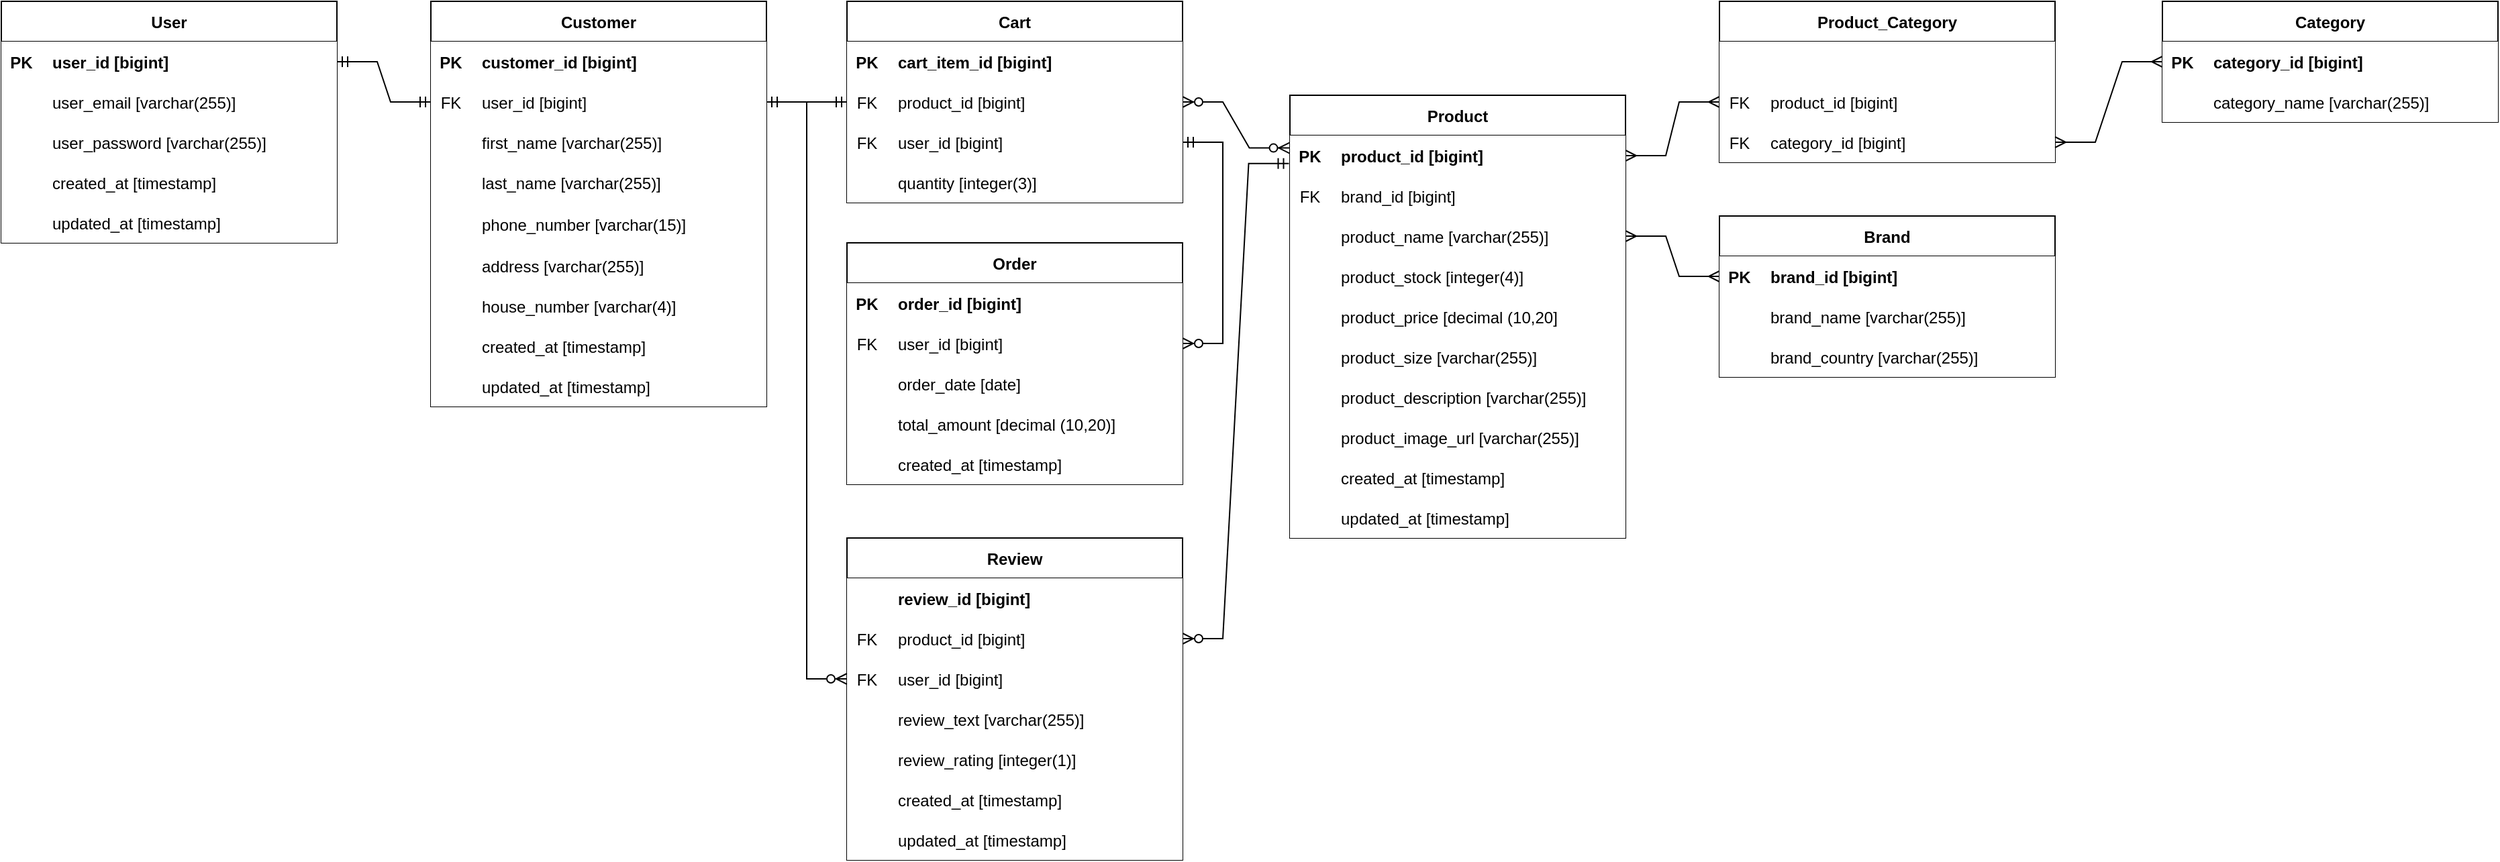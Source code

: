 <mxfile version="24.0.4" type="github" pages="2">
  <diagram name="ERD" id="9f46799a-70d6-7492-0946-bef42562c5a5">
    <mxGraphModel dx="3454" dy="1036" grid="1" gridSize="10" guides="1" tooltips="1" connect="1" arrows="1" fold="1" page="1" pageScale="1" pageWidth="1100" pageHeight="850" background="none" math="0" shadow="0">
      <root>
        <mxCell id="0" />
        <mxCell id="1" parent="0" />
        <mxCell id="57J9HGHEWiLVGIEVYI9T-96" value="Customer" style="shape=table;startSize=30;container=1;collapsible=1;childLayout=tableLayout;fixedRows=1;rowLines=0;fontStyle=1;align=center;resizeLast=1;fillColor=#FFFFFF;" parent="1" vertex="1">
          <mxGeometry x="-760" y="40" width="250" height="302.0" as="geometry" />
        </mxCell>
        <mxCell id="57J9HGHEWiLVGIEVYI9T-97" value="" style="shape=partialRectangle;collapsible=0;dropTarget=0;pointerEvents=0;fillColor=#FFFFFF;points=[[0,0.5],[1,0.5]];portConstraint=eastwest;top=0;left=0;right=0;bottom=1;" parent="57J9HGHEWiLVGIEVYI9T-96" vertex="1">
          <mxGeometry y="30" width="250" height="30" as="geometry" />
        </mxCell>
        <mxCell id="57J9HGHEWiLVGIEVYI9T-98" value="PK" style="shape=partialRectangle;overflow=hidden;connectable=0;fillColor=#FFFFFF;top=0;left=0;bottom=0;right=0;fontStyle=1;" parent="57J9HGHEWiLVGIEVYI9T-97" vertex="1">
          <mxGeometry width="30" height="30" as="geometry">
            <mxRectangle width="30" height="30" as="alternateBounds" />
          </mxGeometry>
        </mxCell>
        <mxCell id="57J9HGHEWiLVGIEVYI9T-99" value="customer_id [bigint]" style="shape=partialRectangle;overflow=hidden;connectable=0;fillColor=#FFFFFF;top=0;left=0;bottom=0;right=0;align=left;spacingLeft=6;fontStyle=1;" parent="57J9HGHEWiLVGIEVYI9T-97" vertex="1">
          <mxGeometry x="30" width="220" height="30" as="geometry">
            <mxRectangle width="220" height="30" as="alternateBounds" />
          </mxGeometry>
        </mxCell>
        <mxCell id="FZp34ey01rAOAzYDmTqa-32" style="shape=partialRectangle;collapsible=0;dropTarget=0;pointerEvents=0;fillColor=#FFFFFF;points=[[0,0.5],[1,0.5]];portConstraint=eastwest;top=0;left=0;right=0;bottom=0;" parent="57J9HGHEWiLVGIEVYI9T-96" vertex="1">
          <mxGeometry y="60" width="250" height="30" as="geometry" />
        </mxCell>
        <mxCell id="FZp34ey01rAOAzYDmTqa-33" value="FK" style="shape=partialRectangle;overflow=hidden;connectable=0;fillColor=#FFFFFF;top=0;left=0;bottom=0;right=0;" parent="FZp34ey01rAOAzYDmTqa-32" vertex="1">
          <mxGeometry width="30" height="30" as="geometry">
            <mxRectangle width="30" height="30" as="alternateBounds" />
          </mxGeometry>
        </mxCell>
        <mxCell id="FZp34ey01rAOAzYDmTqa-34" value="user_id [bigint]" style="shape=partialRectangle;overflow=hidden;connectable=0;fillColor=#FFFFFF;top=0;left=0;bottom=0;right=0;align=left;spacingLeft=6;" parent="FZp34ey01rAOAzYDmTqa-32" vertex="1">
          <mxGeometry x="30" width="220" height="30" as="geometry">
            <mxRectangle width="220" height="30" as="alternateBounds" />
          </mxGeometry>
        </mxCell>
        <mxCell id="57J9HGHEWiLVGIEVYI9T-100" value="" style="shape=partialRectangle;collapsible=0;dropTarget=0;pointerEvents=0;fillColor=#FFFFFF;points=[[0,0.5],[1,0.5]];portConstraint=eastwest;top=0;left=0;right=0;bottom=0;" parent="57J9HGHEWiLVGIEVYI9T-96" vertex="1">
          <mxGeometry y="90" width="250" height="30" as="geometry" />
        </mxCell>
        <mxCell id="57J9HGHEWiLVGIEVYI9T-101" value="" style="shape=partialRectangle;overflow=hidden;connectable=0;fillColor=#FFFFFF;top=0;left=0;bottom=0;right=0;" parent="57J9HGHEWiLVGIEVYI9T-100" vertex="1">
          <mxGeometry width="30" height="30" as="geometry">
            <mxRectangle width="30" height="30" as="alternateBounds" />
          </mxGeometry>
        </mxCell>
        <mxCell id="57J9HGHEWiLVGIEVYI9T-102" value="first_name [varchar(255)]" style="shape=partialRectangle;overflow=hidden;connectable=0;fillColor=#FFFFFF;top=0;left=0;bottom=0;right=0;align=left;spacingLeft=6;" parent="57J9HGHEWiLVGIEVYI9T-100" vertex="1">
          <mxGeometry x="30" width="220" height="30" as="geometry">
            <mxRectangle width="220" height="30" as="alternateBounds" />
          </mxGeometry>
        </mxCell>
        <mxCell id="57J9HGHEWiLVGIEVYI9T-151" value="" style="shape=partialRectangle;collapsible=0;dropTarget=0;pointerEvents=0;fillColor=#FFFFFF;points=[[0,0.5],[1,0.5]];portConstraint=eastwest;top=0;left=0;right=0;bottom=0;" parent="57J9HGHEWiLVGIEVYI9T-96" vertex="1">
          <mxGeometry y="120" width="250" height="30" as="geometry" />
        </mxCell>
        <mxCell id="57J9HGHEWiLVGIEVYI9T-152" value="" style="shape=partialRectangle;overflow=hidden;connectable=0;fillColor=#FFFFFF;top=0;left=0;bottom=0;right=0;" parent="57J9HGHEWiLVGIEVYI9T-151" vertex="1">
          <mxGeometry width="30" height="30" as="geometry">
            <mxRectangle width="30" height="30" as="alternateBounds" />
          </mxGeometry>
        </mxCell>
        <mxCell id="57J9HGHEWiLVGIEVYI9T-153" value="last_name [varchar(255)]" style="shape=partialRectangle;overflow=hidden;connectable=0;fillColor=#FFFFFF;top=0;left=0;bottom=0;right=0;align=left;spacingLeft=6;" parent="57J9HGHEWiLVGIEVYI9T-151" vertex="1">
          <mxGeometry x="30" width="220" height="30" as="geometry">
            <mxRectangle width="220" height="30" as="alternateBounds" />
          </mxGeometry>
        </mxCell>
        <mxCell id="57J9HGHEWiLVGIEVYI9T-103" value="" style="shape=partialRectangle;collapsible=0;dropTarget=0;pointerEvents=0;fillColor=#FFFFFF;points=[[0,0.5],[1,0.5]];portConstraint=eastwest;top=0;left=0;right=0;bottom=0;" parent="57J9HGHEWiLVGIEVYI9T-96" vertex="1">
          <mxGeometry y="150" width="250" height="32" as="geometry" />
        </mxCell>
        <mxCell id="57J9HGHEWiLVGIEVYI9T-104" value="" style="shape=partialRectangle;overflow=hidden;connectable=0;fillColor=#FFFFFF;top=0;left=0;bottom=0;right=0;" parent="57J9HGHEWiLVGIEVYI9T-103" vertex="1">
          <mxGeometry width="30" height="32" as="geometry">
            <mxRectangle width="30" height="32" as="alternateBounds" />
          </mxGeometry>
        </mxCell>
        <mxCell id="57J9HGHEWiLVGIEVYI9T-105" value="phone_number [varchar(15)]" style="shape=partialRectangle;overflow=hidden;connectable=0;fillColor=#FFFFFF;top=0;left=0;bottom=0;right=0;align=left;spacingLeft=6;" parent="57J9HGHEWiLVGIEVYI9T-103" vertex="1">
          <mxGeometry x="30" width="220" height="32" as="geometry">
            <mxRectangle width="220" height="32" as="alternateBounds" />
          </mxGeometry>
        </mxCell>
        <mxCell id="57J9HGHEWiLVGIEVYI9T-133" value="" style="shape=partialRectangle;collapsible=0;dropTarget=0;pointerEvents=0;fillColor=#FFFFFF;points=[[0,0.5],[1,0.5]];portConstraint=eastwest;top=0;left=0;right=0;bottom=0;" parent="57J9HGHEWiLVGIEVYI9T-96" vertex="1">
          <mxGeometry y="182" width="250" height="30" as="geometry" />
        </mxCell>
        <mxCell id="57J9HGHEWiLVGIEVYI9T-134" value="" style="shape=partialRectangle;overflow=hidden;connectable=0;fillColor=#FFFFFF;top=0;left=0;bottom=0;right=0;" parent="57J9HGHEWiLVGIEVYI9T-133" vertex="1">
          <mxGeometry width="30" height="30" as="geometry">
            <mxRectangle width="30" height="30" as="alternateBounds" />
          </mxGeometry>
        </mxCell>
        <mxCell id="57J9HGHEWiLVGIEVYI9T-135" value="address [varchar(255)]" style="shape=partialRectangle;overflow=hidden;connectable=0;fillColor=#FFFFFF;top=0;left=0;bottom=0;right=0;align=left;spacingLeft=6;" parent="57J9HGHEWiLVGIEVYI9T-133" vertex="1">
          <mxGeometry x="30" width="220" height="30" as="geometry">
            <mxRectangle width="220" height="30" as="alternateBounds" />
          </mxGeometry>
        </mxCell>
        <mxCell id="57J9HGHEWiLVGIEVYI9T-154" value="" style="shape=partialRectangle;collapsible=0;dropTarget=0;pointerEvents=0;fillColor=#FFFFFF;points=[[0,0.5],[1,0.5]];portConstraint=eastwest;top=0;left=0;right=0;bottom=0;" parent="57J9HGHEWiLVGIEVYI9T-96" vertex="1">
          <mxGeometry y="212" width="250" height="30" as="geometry" />
        </mxCell>
        <mxCell id="57J9HGHEWiLVGIEVYI9T-155" value="" style="shape=partialRectangle;overflow=hidden;connectable=0;fillColor=#FFFFFF;top=0;left=0;bottom=0;right=0;" parent="57J9HGHEWiLVGIEVYI9T-154" vertex="1">
          <mxGeometry width="30" height="30" as="geometry">
            <mxRectangle width="30" height="30" as="alternateBounds" />
          </mxGeometry>
        </mxCell>
        <mxCell id="57J9HGHEWiLVGIEVYI9T-156" value="house_number [varchar(4)]" style="shape=partialRectangle;overflow=hidden;connectable=0;fillColor=#FFFFFF;top=0;left=0;bottom=0;right=0;align=left;spacingLeft=6;" parent="57J9HGHEWiLVGIEVYI9T-154" vertex="1">
          <mxGeometry x="30" width="220" height="30" as="geometry">
            <mxRectangle width="220" height="30" as="alternateBounds" />
          </mxGeometry>
        </mxCell>
        <mxCell id="57J9HGHEWiLVGIEVYI9T-112" value="" style="shape=partialRectangle;collapsible=0;dropTarget=0;pointerEvents=0;fillColor=#FFFFFF;points=[[0,0.5],[1,0.5]];portConstraint=eastwest;top=0;left=0;right=0;bottom=0;" parent="57J9HGHEWiLVGIEVYI9T-96" vertex="1">
          <mxGeometry y="242" width="250" height="30" as="geometry" />
        </mxCell>
        <mxCell id="57J9HGHEWiLVGIEVYI9T-113" value="" style="shape=partialRectangle;overflow=hidden;connectable=0;fillColor=#FFFFFF;top=0;left=0;bottom=0;right=0;" parent="57J9HGHEWiLVGIEVYI9T-112" vertex="1">
          <mxGeometry width="30" height="30" as="geometry">
            <mxRectangle width="30" height="30" as="alternateBounds" />
          </mxGeometry>
        </mxCell>
        <mxCell id="57J9HGHEWiLVGIEVYI9T-114" value="created_at [timestamp]" style="shape=partialRectangle;overflow=hidden;connectable=0;fillColor=#FFFFFF;top=0;left=0;bottom=0;right=0;align=left;spacingLeft=6;" parent="57J9HGHEWiLVGIEVYI9T-112" vertex="1">
          <mxGeometry x="30" width="220" height="30" as="geometry">
            <mxRectangle width="220" height="30" as="alternateBounds" />
          </mxGeometry>
        </mxCell>
        <mxCell id="57J9HGHEWiLVGIEVYI9T-115" value="" style="shape=partialRectangle;collapsible=0;dropTarget=0;pointerEvents=0;fillColor=#FFFFFF;points=[[0,0.5],[1,0.5]];portConstraint=eastwest;top=0;left=0;right=0;bottom=0;" parent="57J9HGHEWiLVGIEVYI9T-96" vertex="1">
          <mxGeometry y="272" width="250" height="30" as="geometry" />
        </mxCell>
        <mxCell id="57J9HGHEWiLVGIEVYI9T-116" value="" style="shape=partialRectangle;overflow=hidden;connectable=0;fillColor=#FFFFFF;top=0;left=0;bottom=0;right=0;" parent="57J9HGHEWiLVGIEVYI9T-115" vertex="1">
          <mxGeometry width="30" height="30" as="geometry">
            <mxRectangle width="30" height="30" as="alternateBounds" />
          </mxGeometry>
        </mxCell>
        <mxCell id="57J9HGHEWiLVGIEVYI9T-117" value="updated_at [timestamp]" style="shape=partialRectangle;overflow=hidden;connectable=0;fillColor=#FFFFFF;top=0;left=0;bottom=0;right=0;align=left;spacingLeft=6;" parent="57J9HGHEWiLVGIEVYI9T-115" vertex="1">
          <mxGeometry x="30" width="220" height="30" as="geometry">
            <mxRectangle width="220" height="30" as="alternateBounds" />
          </mxGeometry>
        </mxCell>
        <mxCell id="57J9HGHEWiLVGIEVYI9T-223" value="Product" style="shape=table;startSize=30;container=1;collapsible=1;childLayout=tableLayout;fixedRows=1;rowLines=0;fontStyle=1;align=center;resizeLast=1;fillColor=#FFFFFF;" parent="1" vertex="1">
          <mxGeometry x="-120" y="110" width="250" height="330.0" as="geometry" />
        </mxCell>
        <mxCell id="57J9HGHEWiLVGIEVYI9T-224" value="" style="shape=partialRectangle;collapsible=0;dropTarget=0;pointerEvents=0;fillColor=#FFFFFF;points=[[0,0.5],[1,0.5]];portConstraint=eastwest;top=0;left=0;right=0;bottom=1;" parent="57J9HGHEWiLVGIEVYI9T-223" vertex="1">
          <mxGeometry y="30" width="250" height="30" as="geometry" />
        </mxCell>
        <mxCell id="57J9HGHEWiLVGIEVYI9T-225" value="PK" style="shape=partialRectangle;overflow=hidden;connectable=0;fillColor=#FFFFFF;top=0;left=0;bottom=0;right=0;fontStyle=1;" parent="57J9HGHEWiLVGIEVYI9T-224" vertex="1">
          <mxGeometry width="30" height="30" as="geometry">
            <mxRectangle width="30" height="30" as="alternateBounds" />
          </mxGeometry>
        </mxCell>
        <mxCell id="57J9HGHEWiLVGIEVYI9T-226" value="product_id [bigint]" style="shape=partialRectangle;overflow=hidden;connectable=0;fillColor=#FFFFFF;top=0;left=0;bottom=0;right=0;align=left;spacingLeft=6;fontStyle=1;" parent="57J9HGHEWiLVGIEVYI9T-224" vertex="1">
          <mxGeometry x="30" width="220" height="30" as="geometry">
            <mxRectangle width="220" height="30" as="alternateBounds" />
          </mxGeometry>
        </mxCell>
        <mxCell id="57J9HGHEWiLVGIEVYI9T-227" value="" style="shape=partialRectangle;collapsible=0;dropTarget=0;pointerEvents=0;fillColor=#FFFFFF;points=[[0,0.5],[1,0.5]];portConstraint=eastwest;top=0;left=0;right=0;bottom=0;" parent="57J9HGHEWiLVGIEVYI9T-223" vertex="1">
          <mxGeometry y="60" width="250" height="30" as="geometry" />
        </mxCell>
        <mxCell id="57J9HGHEWiLVGIEVYI9T-228" value="FK" style="shape=partialRectangle;overflow=hidden;connectable=0;fillColor=#FFFFFF;top=0;left=0;bottom=0;right=0;" parent="57J9HGHEWiLVGIEVYI9T-227" vertex="1">
          <mxGeometry width="30" height="30" as="geometry">
            <mxRectangle width="30" height="30" as="alternateBounds" />
          </mxGeometry>
        </mxCell>
        <mxCell id="57J9HGHEWiLVGIEVYI9T-229" value="brand_id [bigint]" style="shape=partialRectangle;overflow=hidden;connectable=0;fillColor=#FFFFFF;top=0;left=0;bottom=0;right=0;align=left;spacingLeft=6;" parent="57J9HGHEWiLVGIEVYI9T-227" vertex="1">
          <mxGeometry x="30" width="220" height="30" as="geometry">
            <mxRectangle width="220" height="30" as="alternateBounds" />
          </mxGeometry>
        </mxCell>
        <mxCell id="57J9HGHEWiLVGIEVYI9T-230" value="" style="shape=partialRectangle;collapsible=0;dropTarget=0;pointerEvents=0;fillColor=#FFFFFF;points=[[0,0.5],[1,0.5]];portConstraint=eastwest;top=0;left=0;right=0;bottom=0;" parent="57J9HGHEWiLVGIEVYI9T-223" vertex="1">
          <mxGeometry y="90" width="250" height="30" as="geometry" />
        </mxCell>
        <mxCell id="57J9HGHEWiLVGIEVYI9T-231" value="" style="shape=partialRectangle;overflow=hidden;connectable=0;fillColor=#FFFFFF;top=0;left=0;bottom=0;right=0;" parent="57J9HGHEWiLVGIEVYI9T-230" vertex="1">
          <mxGeometry width="30" height="30" as="geometry">
            <mxRectangle width="30" height="30" as="alternateBounds" />
          </mxGeometry>
        </mxCell>
        <mxCell id="57J9HGHEWiLVGIEVYI9T-232" value="product_name [varchar(255)]" style="shape=partialRectangle;overflow=hidden;connectable=0;fillColor=#FFFFFF;top=0;left=0;bottom=0;right=0;align=left;spacingLeft=6;" parent="57J9HGHEWiLVGIEVYI9T-230" vertex="1">
          <mxGeometry x="30" width="220" height="30" as="geometry">
            <mxRectangle width="220" height="30" as="alternateBounds" />
          </mxGeometry>
        </mxCell>
        <mxCell id="xStQqFgwTeNVZgLSSUwS-29" style="shape=partialRectangle;collapsible=0;dropTarget=0;pointerEvents=0;fillColor=#FFFFFF;points=[[0,0.5],[1,0.5]];portConstraint=eastwest;top=0;left=0;right=0;bottom=0;" parent="57J9HGHEWiLVGIEVYI9T-223" vertex="1">
          <mxGeometry y="120" width="250" height="30" as="geometry" />
        </mxCell>
        <mxCell id="xStQqFgwTeNVZgLSSUwS-30" style="shape=partialRectangle;overflow=hidden;connectable=0;fillColor=#FFFFFF;top=0;left=0;bottom=0;right=0;" parent="xStQqFgwTeNVZgLSSUwS-29" vertex="1">
          <mxGeometry width="30" height="30" as="geometry">
            <mxRectangle width="30" height="30" as="alternateBounds" />
          </mxGeometry>
        </mxCell>
        <mxCell id="xStQqFgwTeNVZgLSSUwS-31" value="product_stock [integer(4)]" style="shape=partialRectangle;overflow=hidden;connectable=0;fillColor=#FFFFFF;top=0;left=0;bottom=0;right=0;align=left;spacingLeft=6;" parent="xStQqFgwTeNVZgLSSUwS-29" vertex="1">
          <mxGeometry x="30" width="220" height="30" as="geometry">
            <mxRectangle width="220" height="30" as="alternateBounds" />
          </mxGeometry>
        </mxCell>
        <mxCell id="xStQqFgwTeNVZgLSSUwS-32" style="shape=partialRectangle;collapsible=0;dropTarget=0;pointerEvents=0;fillColor=#FFFFFF;points=[[0,0.5],[1,0.5]];portConstraint=eastwest;top=0;left=0;right=0;bottom=0;" parent="57J9HGHEWiLVGIEVYI9T-223" vertex="1">
          <mxGeometry y="150" width="250" height="30" as="geometry" />
        </mxCell>
        <mxCell id="xStQqFgwTeNVZgLSSUwS-33" style="shape=partialRectangle;overflow=hidden;connectable=0;fillColor=#FFFFFF;top=0;left=0;bottom=0;right=0;" parent="xStQqFgwTeNVZgLSSUwS-32" vertex="1">
          <mxGeometry width="30" height="30" as="geometry">
            <mxRectangle width="30" height="30" as="alternateBounds" />
          </mxGeometry>
        </mxCell>
        <mxCell id="xStQqFgwTeNVZgLSSUwS-34" value="product_price [decimal (10,20]" style="shape=partialRectangle;overflow=hidden;connectable=0;fillColor=#FFFFFF;top=0;left=0;bottom=0;right=0;align=left;spacingLeft=6;" parent="xStQqFgwTeNVZgLSSUwS-32" vertex="1">
          <mxGeometry x="30" width="220" height="30" as="geometry">
            <mxRectangle width="220" height="30" as="alternateBounds" />
          </mxGeometry>
        </mxCell>
        <mxCell id="axUUv2KypCi063YYUATD-1" style="shape=partialRectangle;collapsible=0;dropTarget=0;pointerEvents=0;fillColor=#FFFFFF;points=[[0,0.5],[1,0.5]];portConstraint=eastwest;top=0;left=0;right=0;bottom=0;" parent="57J9HGHEWiLVGIEVYI9T-223" vertex="1">
          <mxGeometry y="180" width="250" height="30" as="geometry" />
        </mxCell>
        <mxCell id="axUUv2KypCi063YYUATD-2" style="shape=partialRectangle;overflow=hidden;connectable=0;fillColor=#FFFFFF;top=0;left=0;bottom=0;right=0;" parent="axUUv2KypCi063YYUATD-1" vertex="1">
          <mxGeometry width="30" height="30" as="geometry">
            <mxRectangle width="30" height="30" as="alternateBounds" />
          </mxGeometry>
        </mxCell>
        <mxCell id="axUUv2KypCi063YYUATD-3" value="product_size [varchar(255)]" style="shape=partialRectangle;overflow=hidden;connectable=0;fillColor=#FFFFFF;top=0;left=0;bottom=0;right=0;align=left;spacingLeft=6;" parent="axUUv2KypCi063YYUATD-1" vertex="1">
          <mxGeometry x="30" width="220" height="30" as="geometry">
            <mxRectangle width="220" height="30" as="alternateBounds" />
          </mxGeometry>
        </mxCell>
        <mxCell id="axUUv2KypCi063YYUATD-4" style="shape=partialRectangle;collapsible=0;dropTarget=0;pointerEvents=0;fillColor=#FFFFFF;points=[[0,0.5],[1,0.5]];portConstraint=eastwest;top=0;left=0;right=0;bottom=0;" parent="57J9HGHEWiLVGIEVYI9T-223" vertex="1">
          <mxGeometry y="210" width="250" height="30" as="geometry" />
        </mxCell>
        <mxCell id="axUUv2KypCi063YYUATD-5" style="shape=partialRectangle;overflow=hidden;connectable=0;fillColor=#FFFFFF;top=0;left=0;bottom=0;right=0;" parent="axUUv2KypCi063YYUATD-4" vertex="1">
          <mxGeometry width="30" height="30" as="geometry">
            <mxRectangle width="30" height="30" as="alternateBounds" />
          </mxGeometry>
        </mxCell>
        <mxCell id="axUUv2KypCi063YYUATD-6" value="product_description [varchar(255)]" style="shape=partialRectangle;overflow=hidden;connectable=0;fillColor=#FFFFFF;top=0;left=0;bottom=0;right=0;align=left;spacingLeft=6;" parent="axUUv2KypCi063YYUATD-4" vertex="1">
          <mxGeometry x="30" width="220" height="30" as="geometry">
            <mxRectangle width="220" height="30" as="alternateBounds" />
          </mxGeometry>
        </mxCell>
        <mxCell id="axUUv2KypCi063YYUATD-68" style="shape=partialRectangle;collapsible=0;dropTarget=0;pointerEvents=0;fillColor=#FFFFFF;points=[[0,0.5],[1,0.5]];portConstraint=eastwest;top=0;left=0;right=0;bottom=0;" parent="57J9HGHEWiLVGIEVYI9T-223" vertex="1">
          <mxGeometry y="240" width="250" height="30" as="geometry" />
        </mxCell>
        <mxCell id="axUUv2KypCi063YYUATD-69" style="shape=partialRectangle;overflow=hidden;connectable=0;fillColor=#FFFFFF;top=0;left=0;bottom=0;right=0;" parent="axUUv2KypCi063YYUATD-68" vertex="1">
          <mxGeometry width="30" height="30" as="geometry">
            <mxRectangle width="30" height="30" as="alternateBounds" />
          </mxGeometry>
        </mxCell>
        <mxCell id="axUUv2KypCi063YYUATD-70" value="product_image_url [varchar(255)]" style="shape=partialRectangle;overflow=hidden;connectable=0;fillColor=#FFFFFF;top=0;left=0;bottom=0;right=0;align=left;spacingLeft=6;" parent="axUUv2KypCi063YYUATD-68" vertex="1">
          <mxGeometry x="30" width="220" height="30" as="geometry">
            <mxRectangle width="220" height="30" as="alternateBounds" />
          </mxGeometry>
        </mxCell>
        <mxCell id="axUUv2KypCi063YYUATD-42" style="shape=partialRectangle;collapsible=0;dropTarget=0;pointerEvents=0;fillColor=#FFFFFF;points=[[0,0.5],[1,0.5]];portConstraint=eastwest;top=0;left=0;right=0;bottom=0;" parent="57J9HGHEWiLVGIEVYI9T-223" vertex="1">
          <mxGeometry y="270" width="250" height="30" as="geometry" />
        </mxCell>
        <mxCell id="axUUv2KypCi063YYUATD-43" style="shape=partialRectangle;overflow=hidden;connectable=0;fillColor=#FFFFFF;top=0;left=0;bottom=0;right=0;" parent="axUUv2KypCi063YYUATD-42" vertex="1">
          <mxGeometry width="30" height="30" as="geometry">
            <mxRectangle width="30" height="30" as="alternateBounds" />
          </mxGeometry>
        </mxCell>
        <mxCell id="axUUv2KypCi063YYUATD-44" value="created_at [timestamp]" style="shape=partialRectangle;overflow=hidden;connectable=0;fillColor=#FFFFFF;top=0;left=0;bottom=0;right=0;align=left;spacingLeft=6;" parent="axUUv2KypCi063YYUATD-42" vertex="1">
          <mxGeometry x="30" width="220" height="30" as="geometry">
            <mxRectangle width="220" height="30" as="alternateBounds" />
          </mxGeometry>
        </mxCell>
        <mxCell id="axUUv2KypCi063YYUATD-45" style="shape=partialRectangle;collapsible=0;dropTarget=0;pointerEvents=0;fillColor=#FFFFFF;points=[[0,0.5],[1,0.5]];portConstraint=eastwest;top=0;left=0;right=0;bottom=0;" parent="57J9HGHEWiLVGIEVYI9T-223" vertex="1">
          <mxGeometry y="300" width="250" height="30" as="geometry" />
        </mxCell>
        <mxCell id="axUUv2KypCi063YYUATD-46" style="shape=partialRectangle;overflow=hidden;connectable=0;fillColor=#FFFFFF;top=0;left=0;bottom=0;right=0;" parent="axUUv2KypCi063YYUATD-45" vertex="1">
          <mxGeometry width="30" height="30" as="geometry">
            <mxRectangle width="30" height="30" as="alternateBounds" />
          </mxGeometry>
        </mxCell>
        <mxCell id="axUUv2KypCi063YYUATD-47" value="updated_at [timestamp]" style="shape=partialRectangle;overflow=hidden;connectable=0;fillColor=#FFFFFF;top=0;left=0;bottom=0;right=0;align=left;spacingLeft=6;" parent="axUUv2KypCi063YYUATD-45" vertex="1">
          <mxGeometry x="30" width="220" height="30" as="geometry">
            <mxRectangle width="220" height="30" as="alternateBounds" />
          </mxGeometry>
        </mxCell>
        <mxCell id="FZp34ey01rAOAzYDmTqa-1" value="User" style="shape=table;startSize=30;container=1;collapsible=1;childLayout=tableLayout;fixedRows=1;rowLines=0;fontStyle=1;align=center;resizeLast=1;fillColor=#FFFFFF;" parent="1" vertex="1">
          <mxGeometry x="-1080" y="40" width="250" height="180.0" as="geometry" />
        </mxCell>
        <mxCell id="FZp34ey01rAOAzYDmTqa-2" value="" style="shape=partialRectangle;collapsible=0;dropTarget=0;pointerEvents=0;fillColor=#FFFFFF;points=[[0,0.5],[1,0.5]];portConstraint=eastwest;top=0;left=0;right=0;bottom=1;" parent="FZp34ey01rAOAzYDmTqa-1" vertex="1">
          <mxGeometry y="30" width="250" height="30" as="geometry" />
        </mxCell>
        <mxCell id="FZp34ey01rAOAzYDmTqa-3" value="PK" style="shape=partialRectangle;overflow=hidden;connectable=0;fillColor=#FFFFFF;top=0;left=0;bottom=0;right=0;fontStyle=1;" parent="FZp34ey01rAOAzYDmTqa-2" vertex="1">
          <mxGeometry width="30" height="30" as="geometry">
            <mxRectangle width="30" height="30" as="alternateBounds" />
          </mxGeometry>
        </mxCell>
        <mxCell id="FZp34ey01rAOAzYDmTqa-4" value="user_id [bigint]" style="shape=partialRectangle;overflow=hidden;connectable=0;fillColor=#FFFFFF;top=0;left=0;bottom=0;right=0;align=left;spacingLeft=6;fontStyle=1;strokeColor=default;" parent="FZp34ey01rAOAzYDmTqa-2" vertex="1">
          <mxGeometry x="30" width="220" height="30" as="geometry">
            <mxRectangle width="220" height="30" as="alternateBounds" />
          </mxGeometry>
        </mxCell>
        <mxCell id="FZp34ey01rAOAzYDmTqa-5" value="" style="shape=partialRectangle;collapsible=0;dropTarget=0;pointerEvents=0;fillColor=#FFFFFF;points=[[0,0.5],[1,0.5]];portConstraint=eastwest;top=0;left=0;right=0;bottom=0;" parent="FZp34ey01rAOAzYDmTqa-1" vertex="1">
          <mxGeometry y="60" width="250" height="30" as="geometry" />
        </mxCell>
        <mxCell id="FZp34ey01rAOAzYDmTqa-6" value="" style="shape=partialRectangle;overflow=hidden;connectable=0;fillColor=#FFFFFF;top=0;left=0;bottom=0;right=0;" parent="FZp34ey01rAOAzYDmTqa-5" vertex="1">
          <mxGeometry width="30" height="30" as="geometry">
            <mxRectangle width="30" height="30" as="alternateBounds" />
          </mxGeometry>
        </mxCell>
        <mxCell id="FZp34ey01rAOAzYDmTqa-7" value="user_email [varchar(255)]" style="shape=partialRectangle;overflow=hidden;connectable=0;fillColor=#FFFFFF;top=0;left=0;bottom=0;right=0;align=left;spacingLeft=6;" parent="FZp34ey01rAOAzYDmTqa-5" vertex="1">
          <mxGeometry x="30" width="220" height="30" as="geometry">
            <mxRectangle width="220" height="30" as="alternateBounds" />
          </mxGeometry>
        </mxCell>
        <mxCell id="FZp34ey01rAOAzYDmTqa-8" value="" style="shape=partialRectangle;collapsible=0;dropTarget=0;pointerEvents=0;fillColor=#FFFFFF;points=[[0,0.5],[1,0.5]];portConstraint=eastwest;top=0;left=0;right=0;bottom=0;" parent="FZp34ey01rAOAzYDmTqa-1" vertex="1">
          <mxGeometry y="90" width="250" height="30" as="geometry" />
        </mxCell>
        <mxCell id="FZp34ey01rAOAzYDmTqa-9" value="" style="shape=partialRectangle;overflow=hidden;connectable=0;fillColor=#FFFFFF;top=0;left=0;bottom=0;right=0;" parent="FZp34ey01rAOAzYDmTqa-8" vertex="1">
          <mxGeometry width="30" height="30" as="geometry">
            <mxRectangle width="30" height="30" as="alternateBounds" />
          </mxGeometry>
        </mxCell>
        <mxCell id="FZp34ey01rAOAzYDmTqa-10" value="user_password [varchar(255)]" style="shape=partialRectangle;overflow=hidden;connectable=0;fillColor=#FFFFFF;top=0;left=0;bottom=0;right=0;align=left;spacingLeft=6;" parent="FZp34ey01rAOAzYDmTqa-8" vertex="1">
          <mxGeometry x="30" width="220" height="30" as="geometry">
            <mxRectangle width="220" height="30" as="alternateBounds" />
          </mxGeometry>
        </mxCell>
        <mxCell id="FZp34ey01rAOAzYDmTqa-26" value="" style="shape=partialRectangle;collapsible=0;dropTarget=0;pointerEvents=0;fillColor=#FFFFFF;points=[[0,0.5],[1,0.5]];portConstraint=eastwest;top=0;left=0;right=0;bottom=0;" parent="FZp34ey01rAOAzYDmTqa-1" vertex="1">
          <mxGeometry y="120" width="250" height="30" as="geometry" />
        </mxCell>
        <mxCell id="FZp34ey01rAOAzYDmTqa-27" value="" style="shape=partialRectangle;overflow=hidden;connectable=0;fillColor=#FFFFFF;top=0;left=0;bottom=0;right=0;" parent="FZp34ey01rAOAzYDmTqa-26" vertex="1">
          <mxGeometry width="30" height="30" as="geometry">
            <mxRectangle width="30" height="30" as="alternateBounds" />
          </mxGeometry>
        </mxCell>
        <mxCell id="FZp34ey01rAOAzYDmTqa-28" value="created_at [timestamp]" style="shape=partialRectangle;overflow=hidden;connectable=0;fillColor=#FFFFFF;top=0;left=0;bottom=0;right=0;align=left;spacingLeft=6;" parent="FZp34ey01rAOAzYDmTqa-26" vertex="1">
          <mxGeometry x="30" width="220" height="30" as="geometry">
            <mxRectangle width="220" height="30" as="alternateBounds" />
          </mxGeometry>
        </mxCell>
        <mxCell id="FZp34ey01rAOAzYDmTqa-29" value="" style="shape=partialRectangle;collapsible=0;dropTarget=0;pointerEvents=0;fillColor=#FFFFFF;points=[[0,0.5],[1,0.5]];portConstraint=eastwest;top=0;left=0;right=0;bottom=0;" parent="FZp34ey01rAOAzYDmTqa-1" vertex="1">
          <mxGeometry y="150" width="250" height="30" as="geometry" />
        </mxCell>
        <mxCell id="FZp34ey01rAOAzYDmTqa-30" value="" style="shape=partialRectangle;overflow=hidden;connectable=0;fillColor=#FFFFFF;top=0;left=0;bottom=0;right=0;" parent="FZp34ey01rAOAzYDmTqa-29" vertex="1">
          <mxGeometry width="30" height="30" as="geometry">
            <mxRectangle width="30" height="30" as="alternateBounds" />
          </mxGeometry>
        </mxCell>
        <mxCell id="FZp34ey01rAOAzYDmTqa-31" value="updated_at [timestamp]" style="shape=partialRectangle;overflow=hidden;connectable=0;fillColor=#FFFFFF;top=0;left=0;bottom=0;right=0;align=left;spacingLeft=6;" parent="FZp34ey01rAOAzYDmTqa-29" vertex="1">
          <mxGeometry x="30" width="220" height="30" as="geometry">
            <mxRectangle width="220" height="30" as="alternateBounds" />
          </mxGeometry>
        </mxCell>
        <mxCell id="FZp34ey01rAOAzYDmTqa-35" value="" style="edgeStyle=entityRelationEdgeStyle;fontSize=12;html=1;endArrow=ERmandOne;startArrow=ERmandOne;rounded=0;exitX=1;exitY=0.5;exitDx=0;exitDy=0;entryX=0;entryY=0.5;entryDx=0;entryDy=0;fillColor=#FFFFFF;" parent="1" source="FZp34ey01rAOAzYDmTqa-2" target="FZp34ey01rAOAzYDmTqa-32" edge="1">
          <mxGeometry width="100" height="100" relative="1" as="geometry">
            <mxPoint x="-810" y="280" as="sourcePoint" />
            <mxPoint x="-710" y="180" as="targetPoint" />
          </mxGeometry>
        </mxCell>
        <mxCell id="xStQqFgwTeNVZgLSSUwS-1" value="Category" style="shape=table;startSize=30;container=1;collapsible=1;childLayout=tableLayout;fixedRows=1;rowLines=0;fontStyle=1;align=center;resizeLast=1;fillColor=#FFFFFF;" parent="1" vertex="1">
          <mxGeometry x="530" y="40" width="250" height="90.0" as="geometry" />
        </mxCell>
        <mxCell id="xStQqFgwTeNVZgLSSUwS-2" value="" style="shape=partialRectangle;collapsible=0;dropTarget=0;pointerEvents=0;fillColor=#FFFFFF;points=[[0,0.5],[1,0.5]];portConstraint=eastwest;top=0;left=0;right=0;bottom=1;" parent="xStQqFgwTeNVZgLSSUwS-1" vertex="1">
          <mxGeometry y="30" width="250" height="30" as="geometry" />
        </mxCell>
        <mxCell id="xStQqFgwTeNVZgLSSUwS-3" value="PK" style="shape=partialRectangle;overflow=hidden;connectable=0;fillColor=#FFFFFF;top=0;left=0;bottom=0;right=0;fontStyle=1;" parent="xStQqFgwTeNVZgLSSUwS-2" vertex="1">
          <mxGeometry width="30" height="30" as="geometry">
            <mxRectangle width="30" height="30" as="alternateBounds" />
          </mxGeometry>
        </mxCell>
        <mxCell id="xStQqFgwTeNVZgLSSUwS-4" value="category_id [bigint]" style="shape=partialRectangle;overflow=hidden;connectable=0;fillColor=#FFFFFF;top=0;left=0;bottom=0;right=0;align=left;spacingLeft=6;fontStyle=1;" parent="xStQqFgwTeNVZgLSSUwS-2" vertex="1">
          <mxGeometry x="30" width="220" height="30" as="geometry">
            <mxRectangle width="220" height="30" as="alternateBounds" />
          </mxGeometry>
        </mxCell>
        <mxCell id="xStQqFgwTeNVZgLSSUwS-5" value="" style="shape=partialRectangle;collapsible=0;dropTarget=0;pointerEvents=0;fillColor=#FFFFFF;points=[[0,0.5],[1,0.5]];portConstraint=eastwest;top=0;left=0;right=0;bottom=0;" parent="xStQqFgwTeNVZgLSSUwS-1" vertex="1">
          <mxGeometry y="60" width="250" height="30" as="geometry" />
        </mxCell>
        <mxCell id="xStQqFgwTeNVZgLSSUwS-6" value="" style="shape=partialRectangle;overflow=hidden;connectable=0;fillColor=#FFFFFF;top=0;left=0;bottom=0;right=0;" parent="xStQqFgwTeNVZgLSSUwS-5" vertex="1">
          <mxGeometry width="30" height="30" as="geometry">
            <mxRectangle width="30" height="30" as="alternateBounds" />
          </mxGeometry>
        </mxCell>
        <mxCell id="xStQqFgwTeNVZgLSSUwS-7" value="category_name [varchar(255)]" style="shape=partialRectangle;overflow=hidden;connectable=0;fillColor=#FFFFFF;top=0;left=0;bottom=0;right=0;align=left;spacingLeft=6;" parent="xStQqFgwTeNVZgLSSUwS-5" vertex="1">
          <mxGeometry x="30" width="220" height="30" as="geometry">
            <mxRectangle width="220" height="30" as="alternateBounds" />
          </mxGeometry>
        </mxCell>
        <mxCell id="xStQqFgwTeNVZgLSSUwS-14" value="Product_Category" style="shape=table;startSize=30;container=1;collapsible=1;childLayout=tableLayout;fixedRows=1;rowLines=0;fontStyle=1;align=center;resizeLast=1;fillColor=#FFFFFF;" parent="1" vertex="1">
          <mxGeometry x="200" y="40" width="250" height="120.0" as="geometry" />
        </mxCell>
        <mxCell id="xStQqFgwTeNVZgLSSUwS-15" value="" style="shape=partialRectangle;collapsible=0;dropTarget=0;pointerEvents=0;fillColor=#FFFFFF;points=[[0,0.5],[1,0.5]];portConstraint=eastwest;top=0;left=0;right=0;bottom=1;" parent="xStQqFgwTeNVZgLSSUwS-14" vertex="1">
          <mxGeometry y="30" width="250" height="30" as="geometry" />
        </mxCell>
        <mxCell id="xStQqFgwTeNVZgLSSUwS-16" value="" style="shape=partialRectangle;overflow=hidden;connectable=0;fillColor=#FFFFFF;top=0;left=0;bottom=0;right=0;fontStyle=1;" parent="xStQqFgwTeNVZgLSSUwS-15" vertex="1">
          <mxGeometry width="30" height="30" as="geometry">
            <mxRectangle width="30" height="30" as="alternateBounds" />
          </mxGeometry>
        </mxCell>
        <mxCell id="xStQqFgwTeNVZgLSSUwS-17" value="" style="shape=partialRectangle;overflow=hidden;connectable=0;fillColor=#FFFFFF;top=0;left=0;bottom=0;right=0;align=left;spacingLeft=6;fontStyle=1;" parent="xStQqFgwTeNVZgLSSUwS-15" vertex="1">
          <mxGeometry x="30" width="220" height="30" as="geometry">
            <mxRectangle width="220" height="30" as="alternateBounds" />
          </mxGeometry>
        </mxCell>
        <mxCell id="xStQqFgwTeNVZgLSSUwS-18" value="" style="shape=partialRectangle;collapsible=0;dropTarget=0;pointerEvents=0;fillColor=#FFFFFF;points=[[0,0.5],[1,0.5]];portConstraint=eastwest;top=0;left=0;right=0;bottom=0;" parent="xStQqFgwTeNVZgLSSUwS-14" vertex="1">
          <mxGeometry y="60" width="250" height="30" as="geometry" />
        </mxCell>
        <mxCell id="xStQqFgwTeNVZgLSSUwS-19" value="FK" style="shape=partialRectangle;overflow=hidden;connectable=0;fillColor=#FFFFFF;top=0;left=0;bottom=0;right=0;" parent="xStQqFgwTeNVZgLSSUwS-18" vertex="1">
          <mxGeometry width="30" height="30" as="geometry">
            <mxRectangle width="30" height="30" as="alternateBounds" />
          </mxGeometry>
        </mxCell>
        <mxCell id="xStQqFgwTeNVZgLSSUwS-20" value="product_id [bigint]" style="shape=partialRectangle;overflow=hidden;connectable=0;fillColor=#FFFFFF;top=0;left=0;bottom=0;right=0;align=left;spacingLeft=6;" parent="xStQqFgwTeNVZgLSSUwS-18" vertex="1">
          <mxGeometry x="30" width="220" height="30" as="geometry">
            <mxRectangle width="220" height="30" as="alternateBounds" />
          </mxGeometry>
        </mxCell>
        <mxCell id="xStQqFgwTeNVZgLSSUwS-21" value="" style="shape=partialRectangle;collapsible=0;dropTarget=0;pointerEvents=0;fillColor=#FFFFFF;points=[[0,0.5],[1,0.5]];portConstraint=eastwest;top=0;left=0;right=0;bottom=0;" parent="xStQqFgwTeNVZgLSSUwS-14" vertex="1">
          <mxGeometry y="90" width="250" height="30" as="geometry" />
        </mxCell>
        <mxCell id="xStQqFgwTeNVZgLSSUwS-22" value="FK" style="shape=partialRectangle;overflow=hidden;connectable=0;fillColor=#FFFFFF;top=0;left=0;bottom=0;right=0;" parent="xStQqFgwTeNVZgLSSUwS-21" vertex="1">
          <mxGeometry width="30" height="30" as="geometry">
            <mxRectangle width="30" height="30" as="alternateBounds" />
          </mxGeometry>
        </mxCell>
        <mxCell id="xStQqFgwTeNVZgLSSUwS-23" value="category_id [bigint]" style="shape=partialRectangle;overflow=hidden;connectable=0;fillColor=#FFFFFF;top=0;left=0;bottom=0;right=0;align=left;spacingLeft=6;" parent="xStQqFgwTeNVZgLSSUwS-21" vertex="1">
          <mxGeometry x="30" width="220" height="30" as="geometry">
            <mxRectangle width="220" height="30" as="alternateBounds" />
          </mxGeometry>
        </mxCell>
        <mxCell id="xStQqFgwTeNVZgLSSUwS-27" value="" style="edgeStyle=entityRelationEdgeStyle;fontSize=12;html=1;endArrow=ERmany;startArrow=ERmany;rounded=0;entryX=0;entryY=0.5;entryDx=0;entryDy=0;fillColor=#FFFFFF;" parent="1" source="57J9HGHEWiLVGIEVYI9T-224" target="xStQqFgwTeNVZgLSSUwS-18" edge="1">
          <mxGeometry width="100" height="100" relative="1" as="geometry">
            <mxPoint x="150" y="90" as="sourcePoint" />
            <mxPoint x="250" y="-10" as="targetPoint" />
          </mxGeometry>
        </mxCell>
        <mxCell id="xStQqFgwTeNVZgLSSUwS-28" value="" style="edgeStyle=entityRelationEdgeStyle;fontSize=12;html=1;endArrow=ERmany;startArrow=ERmany;rounded=0;entryX=0;entryY=0.5;entryDx=0;entryDy=0;exitX=1;exitY=0.5;exitDx=0;exitDy=0;fillColor=#FFFFFF;" parent="1" source="xStQqFgwTeNVZgLSSUwS-21" target="xStQqFgwTeNVZgLSSUwS-2" edge="1">
          <mxGeometry width="100" height="100" relative="1" as="geometry">
            <mxPoint x="430" y="115" as="sourcePoint" />
            <mxPoint x="490" y="145" as="targetPoint" />
          </mxGeometry>
        </mxCell>
        <mxCell id="axUUv2KypCi063YYUATD-7" value="Review" style="shape=table;startSize=30;container=1;collapsible=1;childLayout=tableLayout;fixedRows=1;rowLines=0;fontStyle=1;align=center;resizeLast=1;fillColor=#FFFFFF;" parent="1" vertex="1">
          <mxGeometry x="-450" y="440" width="250" height="240.0" as="geometry" />
        </mxCell>
        <mxCell id="axUUv2KypCi063YYUATD-8" value="" style="shape=partialRectangle;collapsible=0;dropTarget=0;pointerEvents=0;fillColor=#FFFFFF;points=[[0,0.5],[1,0.5]];portConstraint=eastwest;top=0;left=0;right=0;bottom=1;" parent="axUUv2KypCi063YYUATD-7" vertex="1">
          <mxGeometry y="30" width="250" height="30" as="geometry" />
        </mxCell>
        <mxCell id="axUUv2KypCi063YYUATD-9" value="" style="shape=partialRectangle;overflow=hidden;connectable=0;fillColor=#FFFFFF;top=0;left=0;bottom=0;right=0;fontStyle=1;" parent="axUUv2KypCi063YYUATD-8" vertex="1">
          <mxGeometry width="30" height="30" as="geometry">
            <mxRectangle width="30" height="30" as="alternateBounds" />
          </mxGeometry>
        </mxCell>
        <mxCell id="axUUv2KypCi063YYUATD-10" value="review_id [bigint]" style="shape=partialRectangle;overflow=hidden;connectable=0;fillColor=#FFFFFF;top=0;left=0;bottom=0;right=0;align=left;spacingLeft=6;fontStyle=1;" parent="axUUv2KypCi063YYUATD-8" vertex="1">
          <mxGeometry x="30" width="220" height="30" as="geometry">
            <mxRectangle width="220" height="30" as="alternateBounds" />
          </mxGeometry>
        </mxCell>
        <mxCell id="axUUv2KypCi063YYUATD-11" value="" style="shape=partialRectangle;collapsible=0;dropTarget=0;pointerEvents=0;fillColor=#FFFFFF;points=[[0,0.5],[1,0.5]];portConstraint=eastwest;top=0;left=0;right=0;bottom=0;" parent="axUUv2KypCi063YYUATD-7" vertex="1">
          <mxGeometry y="60" width="250" height="30" as="geometry" />
        </mxCell>
        <mxCell id="axUUv2KypCi063YYUATD-12" value="FK" style="shape=partialRectangle;overflow=hidden;connectable=0;fillColor=#FFFFFF;top=0;left=0;bottom=0;right=0;" parent="axUUv2KypCi063YYUATD-11" vertex="1">
          <mxGeometry width="30" height="30" as="geometry">
            <mxRectangle width="30" height="30" as="alternateBounds" />
          </mxGeometry>
        </mxCell>
        <mxCell id="axUUv2KypCi063YYUATD-13" value="product_id [bigint]" style="shape=partialRectangle;overflow=hidden;connectable=0;fillColor=#FFFFFF;top=0;left=0;bottom=0;right=0;align=left;spacingLeft=6;" parent="axUUv2KypCi063YYUATD-11" vertex="1">
          <mxGeometry x="30" width="220" height="30" as="geometry">
            <mxRectangle width="220" height="30" as="alternateBounds" />
          </mxGeometry>
        </mxCell>
        <mxCell id="axUUv2KypCi063YYUATD-14" value="" style="shape=partialRectangle;collapsible=0;dropTarget=0;pointerEvents=0;fillColor=#FFFFFF;points=[[0,0.5],[1,0.5]];portConstraint=eastwest;top=0;left=0;right=0;bottom=0;" parent="axUUv2KypCi063YYUATD-7" vertex="1">
          <mxGeometry y="90" width="250" height="30" as="geometry" />
        </mxCell>
        <mxCell id="axUUv2KypCi063YYUATD-15" value="FK" style="shape=partialRectangle;overflow=hidden;connectable=0;fillColor=#FFFFFF;top=0;left=0;bottom=0;right=0;" parent="axUUv2KypCi063YYUATD-14" vertex="1">
          <mxGeometry width="30" height="30" as="geometry">
            <mxRectangle width="30" height="30" as="alternateBounds" />
          </mxGeometry>
        </mxCell>
        <mxCell id="axUUv2KypCi063YYUATD-16" value="user_id [bigint]" style="shape=partialRectangle;overflow=hidden;connectable=0;fillColor=#FFFFFF;top=0;left=0;bottom=0;right=0;align=left;spacingLeft=6;" parent="axUUv2KypCi063YYUATD-14" vertex="1">
          <mxGeometry x="30" width="220" height="30" as="geometry">
            <mxRectangle width="220" height="30" as="alternateBounds" />
          </mxGeometry>
        </mxCell>
        <mxCell id="axUUv2KypCi063YYUATD-17" value="" style="shape=partialRectangle;collapsible=0;dropTarget=0;pointerEvents=0;fillColor=#FFFFFF;points=[[0,0.5],[1,0.5]];portConstraint=eastwest;top=0;left=0;right=0;bottom=0;" parent="axUUv2KypCi063YYUATD-7" vertex="1">
          <mxGeometry y="120" width="250" height="30" as="geometry" />
        </mxCell>
        <mxCell id="axUUv2KypCi063YYUATD-18" value="" style="shape=partialRectangle;overflow=hidden;connectable=0;fillColor=#FFFFFF;top=0;left=0;bottom=0;right=0;" parent="axUUv2KypCi063YYUATD-17" vertex="1">
          <mxGeometry width="30" height="30" as="geometry">
            <mxRectangle width="30" height="30" as="alternateBounds" />
          </mxGeometry>
        </mxCell>
        <mxCell id="axUUv2KypCi063YYUATD-19" value="review_text [varchar(255)]" style="shape=partialRectangle;overflow=hidden;connectable=0;fillColor=#FFFFFF;top=0;left=0;bottom=0;right=0;align=left;spacingLeft=6;" parent="axUUv2KypCi063YYUATD-17" vertex="1">
          <mxGeometry x="30" width="220" height="30" as="geometry">
            <mxRectangle width="220" height="30" as="alternateBounds" />
          </mxGeometry>
        </mxCell>
        <mxCell id="axUUv2KypCi063YYUATD-33" style="shape=partialRectangle;collapsible=0;dropTarget=0;pointerEvents=0;fillColor=#FFFFFF;points=[[0,0.5],[1,0.5]];portConstraint=eastwest;top=0;left=0;right=0;bottom=0;" parent="axUUv2KypCi063YYUATD-7" vertex="1">
          <mxGeometry y="150" width="250" height="30" as="geometry" />
        </mxCell>
        <mxCell id="axUUv2KypCi063YYUATD-34" style="shape=partialRectangle;overflow=hidden;connectable=0;fillColor=#FFFFFF;top=0;left=0;bottom=0;right=0;" parent="axUUv2KypCi063YYUATD-33" vertex="1">
          <mxGeometry width="30" height="30" as="geometry">
            <mxRectangle width="30" height="30" as="alternateBounds" />
          </mxGeometry>
        </mxCell>
        <mxCell id="axUUv2KypCi063YYUATD-35" value="review_rating [integer(1)]" style="shape=partialRectangle;overflow=hidden;connectable=0;fillColor=#FFFFFF;top=0;left=0;bottom=0;right=0;align=left;spacingLeft=6;" parent="axUUv2KypCi063YYUATD-33" vertex="1">
          <mxGeometry x="30" width="220" height="30" as="geometry">
            <mxRectangle width="220" height="30" as="alternateBounds" />
          </mxGeometry>
        </mxCell>
        <mxCell id="axUUv2KypCi063YYUATD-36" style="shape=partialRectangle;collapsible=0;dropTarget=0;pointerEvents=0;fillColor=#FFFFFF;points=[[0,0.5],[1,0.5]];portConstraint=eastwest;top=0;left=0;right=0;bottom=0;" parent="axUUv2KypCi063YYUATD-7" vertex="1">
          <mxGeometry y="180" width="250" height="30" as="geometry" />
        </mxCell>
        <mxCell id="axUUv2KypCi063YYUATD-37" style="shape=partialRectangle;overflow=hidden;connectable=0;fillColor=#FFFFFF;top=0;left=0;bottom=0;right=0;" parent="axUUv2KypCi063YYUATD-36" vertex="1">
          <mxGeometry width="30" height="30" as="geometry">
            <mxRectangle width="30" height="30" as="alternateBounds" />
          </mxGeometry>
        </mxCell>
        <mxCell id="axUUv2KypCi063YYUATD-38" value="created_at [timestamp]" style="shape=partialRectangle;overflow=hidden;connectable=0;fillColor=#FFFFFF;top=0;left=0;bottom=0;right=0;align=left;spacingLeft=6;" parent="axUUv2KypCi063YYUATD-36" vertex="1">
          <mxGeometry x="30" width="220" height="30" as="geometry">
            <mxRectangle width="220" height="30" as="alternateBounds" />
          </mxGeometry>
        </mxCell>
        <mxCell id="axUUv2KypCi063YYUATD-39" style="shape=partialRectangle;collapsible=0;dropTarget=0;pointerEvents=0;fillColor=#FFFFFF;points=[[0,0.5],[1,0.5]];portConstraint=eastwest;top=0;left=0;right=0;bottom=0;" parent="axUUv2KypCi063YYUATD-7" vertex="1">
          <mxGeometry y="210" width="250" height="30" as="geometry" />
        </mxCell>
        <mxCell id="axUUv2KypCi063YYUATD-40" style="shape=partialRectangle;overflow=hidden;connectable=0;fillColor=#FFFFFF;top=0;left=0;bottom=0;right=0;" parent="axUUv2KypCi063YYUATD-39" vertex="1">
          <mxGeometry width="30" height="30" as="geometry">
            <mxRectangle width="30" height="30" as="alternateBounds" />
          </mxGeometry>
        </mxCell>
        <mxCell id="axUUv2KypCi063YYUATD-41" value="updated_at [timestamp]" style="shape=partialRectangle;overflow=hidden;connectable=0;fillColor=#FFFFFF;top=0;left=0;bottom=0;right=0;align=left;spacingLeft=6;" parent="axUUv2KypCi063YYUATD-39" vertex="1">
          <mxGeometry x="30" width="220" height="30" as="geometry">
            <mxRectangle width="220" height="30" as="alternateBounds" />
          </mxGeometry>
        </mxCell>
        <mxCell id="axUUv2KypCi063YYUATD-48" value="Brand" style="shape=table;startSize=30;container=1;collapsible=1;childLayout=tableLayout;fixedRows=1;rowLines=0;fontStyle=1;align=center;resizeLast=1;fillColor=#FFFFFF;" parent="1" vertex="1">
          <mxGeometry x="200" y="200" width="250" height="120.0" as="geometry" />
        </mxCell>
        <mxCell id="axUUv2KypCi063YYUATD-49" value="" style="shape=partialRectangle;collapsible=0;dropTarget=0;pointerEvents=0;fillColor=#FFFFFF;points=[[0,0.5],[1,0.5]];portConstraint=eastwest;top=0;left=0;right=0;bottom=1;" parent="axUUv2KypCi063YYUATD-48" vertex="1">
          <mxGeometry y="30" width="250" height="30" as="geometry" />
        </mxCell>
        <mxCell id="axUUv2KypCi063YYUATD-50" value="PK" style="shape=partialRectangle;overflow=hidden;connectable=0;fillColor=#FFFFFF;top=0;left=0;bottom=0;right=0;fontStyle=1;" parent="axUUv2KypCi063YYUATD-49" vertex="1">
          <mxGeometry width="30" height="30" as="geometry">
            <mxRectangle width="30" height="30" as="alternateBounds" />
          </mxGeometry>
        </mxCell>
        <mxCell id="axUUv2KypCi063YYUATD-51" value="brand_id [bigint]" style="shape=partialRectangle;overflow=hidden;connectable=0;fillColor=#FFFFFF;top=0;left=0;bottom=0;right=0;align=left;spacingLeft=6;fontStyle=1;" parent="axUUv2KypCi063YYUATD-49" vertex="1">
          <mxGeometry x="30" width="220" height="30" as="geometry">
            <mxRectangle width="220" height="30" as="alternateBounds" />
          </mxGeometry>
        </mxCell>
        <mxCell id="axUUv2KypCi063YYUATD-52" value="" style="shape=partialRectangle;collapsible=0;dropTarget=0;pointerEvents=0;fillColor=#FFFFFF;points=[[0,0.5],[1,0.5]];portConstraint=eastwest;top=0;left=0;right=0;bottom=0;" parent="axUUv2KypCi063YYUATD-48" vertex="1">
          <mxGeometry y="60" width="250" height="30" as="geometry" />
        </mxCell>
        <mxCell id="axUUv2KypCi063YYUATD-53" value="" style="shape=partialRectangle;overflow=hidden;connectable=0;fillColor=#FFFFFF;top=0;left=0;bottom=0;right=0;" parent="axUUv2KypCi063YYUATD-52" vertex="1">
          <mxGeometry width="30" height="30" as="geometry">
            <mxRectangle width="30" height="30" as="alternateBounds" />
          </mxGeometry>
        </mxCell>
        <mxCell id="axUUv2KypCi063YYUATD-54" value="brand_name [varchar(255)] " style="shape=partialRectangle;overflow=hidden;connectable=0;fillColor=#FFFFFF;top=0;left=0;bottom=0;right=0;align=left;spacingLeft=6;" parent="axUUv2KypCi063YYUATD-52" vertex="1">
          <mxGeometry x="30" width="220" height="30" as="geometry">
            <mxRectangle width="220" height="30" as="alternateBounds" />
          </mxGeometry>
        </mxCell>
        <mxCell id="axUUv2KypCi063YYUATD-55" style="shape=partialRectangle;collapsible=0;dropTarget=0;pointerEvents=0;fillColor=#FFFFFF;points=[[0,0.5],[1,0.5]];portConstraint=eastwest;top=0;left=0;right=0;bottom=0;" parent="axUUv2KypCi063YYUATD-48" vertex="1">
          <mxGeometry y="90" width="250" height="30" as="geometry" />
        </mxCell>
        <mxCell id="axUUv2KypCi063YYUATD-56" style="shape=partialRectangle;overflow=hidden;connectable=0;fillColor=#FFFFFF;top=0;left=0;bottom=0;right=0;" parent="axUUv2KypCi063YYUATD-55" vertex="1">
          <mxGeometry width="30" height="30" as="geometry">
            <mxRectangle width="30" height="30" as="alternateBounds" />
          </mxGeometry>
        </mxCell>
        <mxCell id="axUUv2KypCi063YYUATD-57" value="brand_country [varchar(255)]" style="shape=partialRectangle;overflow=hidden;connectable=0;fillColor=#FFFFFF;top=0;left=0;bottom=0;right=0;align=left;spacingLeft=6;" parent="axUUv2KypCi063YYUATD-55" vertex="1">
          <mxGeometry x="30" width="220" height="30" as="geometry">
            <mxRectangle width="220" height="30" as="alternateBounds" />
          </mxGeometry>
        </mxCell>
        <mxCell id="axUUv2KypCi063YYUATD-58" value="Cart" style="shape=table;startSize=30;container=1;collapsible=1;childLayout=tableLayout;fixedRows=1;rowLines=0;fontStyle=1;align=center;resizeLast=1;fillColor=#FFFFFF;" parent="1" vertex="1">
          <mxGeometry x="-450" y="40" width="250" height="150.0" as="geometry" />
        </mxCell>
        <mxCell id="axUUv2KypCi063YYUATD-59" value="" style="shape=partialRectangle;collapsible=0;dropTarget=0;pointerEvents=0;fillColor=#FFFFFF;points=[[0,0.5],[1,0.5]];portConstraint=eastwest;top=0;left=0;right=0;bottom=1;" parent="axUUv2KypCi063YYUATD-58" vertex="1">
          <mxGeometry y="30" width="250" height="30" as="geometry" />
        </mxCell>
        <mxCell id="axUUv2KypCi063YYUATD-60" value="PK" style="shape=partialRectangle;overflow=hidden;connectable=0;fillColor=#FFFFFF;top=0;left=0;bottom=0;right=0;fontStyle=1;" parent="axUUv2KypCi063YYUATD-59" vertex="1">
          <mxGeometry width="30" height="30" as="geometry">
            <mxRectangle width="30" height="30" as="alternateBounds" />
          </mxGeometry>
        </mxCell>
        <mxCell id="axUUv2KypCi063YYUATD-61" value="cart_item_id [bigint]" style="shape=partialRectangle;overflow=hidden;connectable=0;fillColor=#FFFFFF;top=0;left=0;bottom=0;right=0;align=left;spacingLeft=6;fontStyle=1;" parent="axUUv2KypCi063YYUATD-59" vertex="1">
          <mxGeometry x="30" width="220" height="30" as="geometry">
            <mxRectangle width="220" height="30" as="alternateBounds" />
          </mxGeometry>
        </mxCell>
        <mxCell id="qmsK7Z5fBnWG_y2nSU_A-2" style="shape=partialRectangle;collapsible=0;dropTarget=0;pointerEvents=0;fillColor=#FFFFFF;points=[[0,0.5],[1,0.5]];portConstraint=eastwest;top=0;left=0;right=0;bottom=0;" parent="axUUv2KypCi063YYUATD-58" vertex="1">
          <mxGeometry y="60" width="250" height="30" as="geometry" />
        </mxCell>
        <mxCell id="qmsK7Z5fBnWG_y2nSU_A-3" value="FK" style="shape=partialRectangle;overflow=hidden;connectable=0;fillColor=#FFFFFF;top=0;left=0;bottom=0;right=0;" parent="qmsK7Z5fBnWG_y2nSU_A-2" vertex="1">
          <mxGeometry width="30" height="30" as="geometry">
            <mxRectangle width="30" height="30" as="alternateBounds" />
          </mxGeometry>
        </mxCell>
        <mxCell id="qmsK7Z5fBnWG_y2nSU_A-4" value="product_id [bigint]" style="shape=partialRectangle;overflow=hidden;connectable=0;fillColor=#FFFFFF;top=0;left=0;bottom=0;right=0;align=left;spacingLeft=6;" parent="qmsK7Z5fBnWG_y2nSU_A-2" vertex="1">
          <mxGeometry x="30" width="220" height="30" as="geometry">
            <mxRectangle width="220" height="30" as="alternateBounds" />
          </mxGeometry>
        </mxCell>
        <mxCell id="axUUv2KypCi063YYUATD-62" value="" style="shape=partialRectangle;collapsible=0;dropTarget=0;pointerEvents=0;fillColor=#FFFFFF;points=[[0,0.5],[1,0.5]];portConstraint=eastwest;top=0;left=0;right=0;bottom=0;" parent="axUUv2KypCi063YYUATD-58" vertex="1">
          <mxGeometry y="90" width="250" height="30" as="geometry" />
        </mxCell>
        <mxCell id="axUUv2KypCi063YYUATD-63" value="FK" style="shape=partialRectangle;overflow=hidden;connectable=0;fillColor=#FFFFFF;top=0;left=0;bottom=0;right=0;" parent="axUUv2KypCi063YYUATD-62" vertex="1">
          <mxGeometry width="30" height="30" as="geometry">
            <mxRectangle width="30" height="30" as="alternateBounds" />
          </mxGeometry>
        </mxCell>
        <mxCell id="axUUv2KypCi063YYUATD-64" value="user_id [bigint]" style="shape=partialRectangle;overflow=hidden;connectable=0;fillColor=#FFFFFF;top=0;left=0;bottom=0;right=0;align=left;spacingLeft=6;" parent="axUUv2KypCi063YYUATD-62" vertex="1">
          <mxGeometry x="30" width="220" height="30" as="geometry">
            <mxRectangle width="220" height="30" as="alternateBounds" />
          </mxGeometry>
        </mxCell>
        <mxCell id="axUUv2KypCi063YYUATD-65" style="shape=partialRectangle;collapsible=0;dropTarget=0;pointerEvents=0;fillColor=#FFFFFF;points=[[0,0.5],[1,0.5]];portConstraint=eastwest;top=0;left=0;right=0;bottom=0;" parent="axUUv2KypCi063YYUATD-58" vertex="1">
          <mxGeometry y="120" width="250" height="30" as="geometry" />
        </mxCell>
        <mxCell id="axUUv2KypCi063YYUATD-66" style="shape=partialRectangle;overflow=hidden;connectable=0;fillColor=#FFFFFF;top=0;left=0;bottom=0;right=0;" parent="axUUv2KypCi063YYUATD-65" vertex="1">
          <mxGeometry width="30" height="30" as="geometry">
            <mxRectangle width="30" height="30" as="alternateBounds" />
          </mxGeometry>
        </mxCell>
        <mxCell id="axUUv2KypCi063YYUATD-67" value="quantity [integer(3)]" style="shape=partialRectangle;overflow=hidden;connectable=0;fillColor=#FFFFFF;top=0;left=0;bottom=0;right=0;align=left;spacingLeft=6;" parent="axUUv2KypCi063YYUATD-65" vertex="1">
          <mxGeometry x="30" width="220" height="30" as="geometry">
            <mxRectangle width="220" height="30" as="alternateBounds" />
          </mxGeometry>
        </mxCell>
        <mxCell id="axUUv2KypCi063YYUATD-71" value="Order" style="shape=table;startSize=30;container=1;collapsible=1;childLayout=tableLayout;fixedRows=1;rowLines=0;fontStyle=1;align=center;resizeLast=1;fillColor=#FFFFFF;" parent="1" vertex="1">
          <mxGeometry x="-450" y="220" width="250" height="180.0" as="geometry" />
        </mxCell>
        <mxCell id="axUUv2KypCi063YYUATD-72" value="" style="shape=partialRectangle;collapsible=0;dropTarget=0;pointerEvents=0;fillColor=#FFFFFF;points=[[0,0.5],[1,0.5]];portConstraint=eastwest;top=0;left=0;right=0;bottom=1;" parent="axUUv2KypCi063YYUATD-71" vertex="1">
          <mxGeometry y="30" width="250" height="30" as="geometry" />
        </mxCell>
        <mxCell id="axUUv2KypCi063YYUATD-73" value="PK" style="shape=partialRectangle;overflow=hidden;connectable=0;fillColor=#FFFFFF;top=0;left=0;bottom=0;right=0;fontStyle=1;" parent="axUUv2KypCi063YYUATD-72" vertex="1">
          <mxGeometry width="30" height="30" as="geometry">
            <mxRectangle width="30" height="30" as="alternateBounds" />
          </mxGeometry>
        </mxCell>
        <mxCell id="axUUv2KypCi063YYUATD-74" value="order_id [bigint]" style="shape=partialRectangle;overflow=hidden;connectable=0;fillColor=#FFFFFF;top=0;left=0;bottom=0;right=0;align=left;spacingLeft=6;fontStyle=1;" parent="axUUv2KypCi063YYUATD-72" vertex="1">
          <mxGeometry x="30" width="220" height="30" as="geometry">
            <mxRectangle width="220" height="30" as="alternateBounds" />
          </mxGeometry>
        </mxCell>
        <mxCell id="axUUv2KypCi063YYUATD-75" value="" style="shape=partialRectangle;collapsible=0;dropTarget=0;pointerEvents=0;fillColor=#FFFFFF;points=[[0,0.5],[1,0.5]];portConstraint=eastwest;top=0;left=0;right=0;bottom=0;" parent="axUUv2KypCi063YYUATD-71" vertex="1">
          <mxGeometry y="60" width="250" height="30" as="geometry" />
        </mxCell>
        <mxCell id="axUUv2KypCi063YYUATD-76" value="FK" style="shape=partialRectangle;overflow=hidden;connectable=0;fillColor=#FFFFFF;top=0;left=0;bottom=0;right=0;" parent="axUUv2KypCi063YYUATD-75" vertex="1">
          <mxGeometry width="30" height="30" as="geometry">
            <mxRectangle width="30" height="30" as="alternateBounds" />
          </mxGeometry>
        </mxCell>
        <mxCell id="axUUv2KypCi063YYUATD-77" value="user_id [bigint]" style="shape=partialRectangle;overflow=hidden;connectable=0;fillColor=#FFFFFF;top=0;left=0;bottom=0;right=0;align=left;spacingLeft=6;" parent="axUUv2KypCi063YYUATD-75" vertex="1">
          <mxGeometry x="30" width="220" height="30" as="geometry">
            <mxRectangle width="220" height="30" as="alternateBounds" />
          </mxGeometry>
        </mxCell>
        <mxCell id="axUUv2KypCi063YYUATD-78" style="shape=partialRectangle;collapsible=0;dropTarget=0;pointerEvents=0;fillColor=#FFFFFF;points=[[0,0.5],[1,0.5]];portConstraint=eastwest;top=0;left=0;right=0;bottom=0;" parent="axUUv2KypCi063YYUATD-71" vertex="1">
          <mxGeometry y="90" width="250" height="30" as="geometry" />
        </mxCell>
        <mxCell id="axUUv2KypCi063YYUATD-79" style="shape=partialRectangle;overflow=hidden;connectable=0;fillColor=#FFFFFF;top=0;left=0;bottom=0;right=0;" parent="axUUv2KypCi063YYUATD-78" vertex="1">
          <mxGeometry width="30" height="30" as="geometry">
            <mxRectangle width="30" height="30" as="alternateBounds" />
          </mxGeometry>
        </mxCell>
        <mxCell id="axUUv2KypCi063YYUATD-80" value="order_date [date]" style="shape=partialRectangle;overflow=hidden;connectable=0;fillColor=#FFFFFF;top=0;left=0;bottom=0;right=0;align=left;spacingLeft=6;" parent="axUUv2KypCi063YYUATD-78" vertex="1">
          <mxGeometry x="30" width="220" height="30" as="geometry">
            <mxRectangle width="220" height="30" as="alternateBounds" />
          </mxGeometry>
        </mxCell>
        <mxCell id="axUUv2KypCi063YYUATD-84" style="shape=partialRectangle;collapsible=0;dropTarget=0;pointerEvents=0;fillColor=#FFFFFF;points=[[0,0.5],[1,0.5]];portConstraint=eastwest;top=0;left=0;right=0;bottom=0;" parent="axUUv2KypCi063YYUATD-71" vertex="1">
          <mxGeometry y="120" width="250" height="30" as="geometry" />
        </mxCell>
        <mxCell id="axUUv2KypCi063YYUATD-85" style="shape=partialRectangle;overflow=hidden;connectable=0;fillColor=#FFFFFF;top=0;left=0;bottom=0;right=0;" parent="axUUv2KypCi063YYUATD-84" vertex="1">
          <mxGeometry width="30" height="30" as="geometry">
            <mxRectangle width="30" height="30" as="alternateBounds" />
          </mxGeometry>
        </mxCell>
        <mxCell id="axUUv2KypCi063YYUATD-86" value="total_amount [decimal (10,20)]" style="shape=partialRectangle;overflow=hidden;connectable=0;fillColor=#FFFFFF;top=0;left=0;bottom=0;right=0;align=left;spacingLeft=6;" parent="axUUv2KypCi063YYUATD-84" vertex="1">
          <mxGeometry x="30" width="220" height="30" as="geometry">
            <mxRectangle width="220" height="30" as="alternateBounds" />
          </mxGeometry>
        </mxCell>
        <mxCell id="axUUv2KypCi063YYUATD-81" style="shape=partialRectangle;collapsible=0;dropTarget=0;pointerEvents=0;fillColor=#FFFFFF;points=[[0,0.5],[1,0.5]];portConstraint=eastwest;top=0;left=0;right=0;bottom=0;" parent="axUUv2KypCi063YYUATD-71" vertex="1">
          <mxGeometry y="150" width="250" height="30" as="geometry" />
        </mxCell>
        <mxCell id="axUUv2KypCi063YYUATD-82" style="shape=partialRectangle;overflow=hidden;connectable=0;fillColor=#FFFFFF;top=0;left=0;bottom=0;right=0;" parent="axUUv2KypCi063YYUATD-81" vertex="1">
          <mxGeometry width="30" height="30" as="geometry">
            <mxRectangle width="30" height="30" as="alternateBounds" />
          </mxGeometry>
        </mxCell>
        <mxCell id="axUUv2KypCi063YYUATD-83" value="created_at [timestamp]" style="shape=partialRectangle;overflow=hidden;connectable=0;fillColor=#FFFFFF;top=0;left=0;bottom=0;right=0;align=left;spacingLeft=6;" parent="axUUv2KypCi063YYUATD-81" vertex="1">
          <mxGeometry x="30" width="220" height="30" as="geometry">
            <mxRectangle width="220" height="30" as="alternateBounds" />
          </mxGeometry>
        </mxCell>
        <mxCell id="axUUv2KypCi063YYUATD-87" value="" style="edgeStyle=entityRelationEdgeStyle;fontSize=12;html=1;endArrow=ERmany;startArrow=ERmany;rounded=0;entryX=0;entryY=0.5;entryDx=0;entryDy=0;exitX=1;exitY=0.5;exitDx=0;exitDy=0;fillColor=#FFFFFF;" parent="1" source="57J9HGHEWiLVGIEVYI9T-230" target="axUUv2KypCi063YYUATD-49" edge="1">
          <mxGeometry width="100" height="100" relative="1" as="geometry">
            <mxPoint x="140" y="95" as="sourcePoint" />
            <mxPoint x="200" y="125" as="targetPoint" />
          </mxGeometry>
        </mxCell>
        <mxCell id="qmsK7Z5fBnWG_y2nSU_A-7" value="" style="edgeStyle=entityRelationEdgeStyle;fontSize=12;html=1;endArrow=ERmandOne;startArrow=ERmandOne;rounded=0;entryX=0;entryY=0.5;entryDx=0;entryDy=0;" parent="1" source="FZp34ey01rAOAzYDmTqa-32" target="axUUv2KypCi063YYUATD-58" edge="1">
          <mxGeometry width="100" height="100" relative="1" as="geometry">
            <mxPoint x="-500" y="110" as="sourcePoint" />
            <mxPoint x="-400" y="10" as="targetPoint" />
          </mxGeometry>
        </mxCell>
        <mxCell id="qmsK7Z5fBnWG_y2nSU_A-8" value="" style="edgeStyle=entityRelationEdgeStyle;fontSize=12;html=1;endArrow=ERzeroToMany;startArrow=ERmandOne;rounded=0;exitX=1;exitY=0.5;exitDx=0;exitDy=0;" parent="1" source="axUUv2KypCi063YYUATD-62" target="axUUv2KypCi063YYUATD-75" edge="1">
          <mxGeometry width="100" height="100" relative="1" as="geometry">
            <mxPoint x="-380" y="410" as="sourcePoint" />
            <mxPoint x="-280" y="310" as="targetPoint" />
          </mxGeometry>
        </mxCell>
        <mxCell id="qmsK7Z5fBnWG_y2nSU_A-9" value="" style="edgeStyle=entityRelationEdgeStyle;fontSize=12;html=1;endArrow=ERzeroToMany;startArrow=ERmandOne;rounded=0;exitX=1;exitY=0.5;exitDx=0;exitDy=0;entryX=0;entryY=0.5;entryDx=0;entryDy=0;" parent="1" source="FZp34ey01rAOAzYDmTqa-32" target="axUUv2KypCi063YYUATD-14" edge="1">
          <mxGeometry width="100" height="100" relative="1" as="geometry">
            <mxPoint x="-190" y="155" as="sourcePoint" />
            <mxPoint x="-190" y="305" as="targetPoint" />
          </mxGeometry>
        </mxCell>
        <mxCell id="qmsK7Z5fBnWG_y2nSU_A-11" value="" style="edgeStyle=entityRelationEdgeStyle;fontSize=12;html=1;endArrow=ERzeroToMany;endFill=1;startArrow=ERzeroToMany;rounded=0;exitX=1;exitY=0.5;exitDx=0;exitDy=0;entryX=-0.001;entryY=0.31;entryDx=0;entryDy=0;entryPerimeter=0;" parent="1" source="qmsK7Z5fBnWG_y2nSU_A-2" target="57J9HGHEWiLVGIEVYI9T-224" edge="1">
          <mxGeometry width="100" height="100" relative="1" as="geometry">
            <mxPoint x="-200.0" y="100.0" as="sourcePoint" />
            <mxPoint x="-120" y="70.0" as="targetPoint" />
          </mxGeometry>
        </mxCell>
        <mxCell id="qmsK7Z5fBnWG_y2nSU_A-12" value="" style="edgeStyle=entityRelationEdgeStyle;fontSize=12;html=1;endArrow=ERzeroToMany;startArrow=ERmandOne;rounded=0;exitX=-0.003;exitY=0.697;exitDx=0;exitDy=0;exitPerimeter=0;entryX=1;entryY=0.5;entryDx=0;entryDy=0;" parent="1" source="57J9HGHEWiLVGIEVYI9T-224" target="axUUv2KypCi063YYUATD-11" edge="1">
          <mxGeometry width="100" height="100" relative="1" as="geometry">
            <mxPoint x="-190" y="155" as="sourcePoint" />
            <mxPoint x="-190" y="305" as="targetPoint" />
            <Array as="points">
              <mxPoint x="-140" y="140" />
            </Array>
          </mxGeometry>
        </mxCell>
      </root>
    </mxGraphModel>
  </diagram>
  <diagram id="0vIlzV6ax4ji2yt30US2" name="Customer Flow Chart">
    <mxGraphModel dx="2189" dy="740" grid="1" gridSize="10" guides="1" tooltips="1" connect="1" arrows="1" fold="1" page="1" pageScale="1" pageWidth="850" pageHeight="1100" math="0" shadow="0">
      <root>
        <mxCell id="0" />
        <mxCell id="1" parent="0" />
        <mxCell id="SpF6GZIDmAaOeA5q9CdE-1" value="Start" style="strokeWidth=2;html=1;shape=mxgraph.flowchart.start_1;whiteSpace=wrap;" vertex="1" parent="1">
          <mxGeometry x="480" y="40" width="100" height="60" as="geometry" />
        </mxCell>
        <mxCell id="SpF6GZIDmAaOeA5q9CdE-9" value="Employee" style="edgeStyle=orthogonalEdgeStyle;rounded=0;orthogonalLoop=1;jettySize=auto;html=1;exitX=1;exitY=0.5;exitDx=0;exitDy=0;exitPerimeter=0;entryX=0.5;entryY=0;entryDx=0;entryDy=0;" edge="1" parent="1" source="SpF6GZIDmAaOeA5q9CdE-2" target="SpF6GZIDmAaOeA5q9CdE-6">
          <mxGeometry relative="1" as="geometry" />
        </mxCell>
        <mxCell id="SpF6GZIDmAaOeA5q9CdE-2" value="Are you a customer or employee?" style="strokeWidth=2;html=1;shape=mxgraph.flowchart.decision;whiteSpace=wrap;" vertex="1" parent="1">
          <mxGeometry x="480" y="140" width="100" height="100" as="geometry" />
        </mxCell>
        <mxCell id="SpF6GZIDmAaOeA5q9CdE-20" style="edgeStyle=orthogonalEdgeStyle;rounded=0;orthogonalLoop=1;jettySize=auto;html=1;exitX=0.5;exitY=1;exitDx=0;exitDy=0;entryX=0.5;entryY=0;entryDx=0;entryDy=0;" edge="1" parent="1" source="SpF6GZIDmAaOeA5q9CdE-3" target="SpF6GZIDmAaOeA5q9CdE-19">
          <mxGeometry relative="1" as="geometry" />
        </mxCell>
        <mxCell id="SpF6GZIDmAaOeA5q9CdE-3" value="Register" style="rounded=1;whiteSpace=wrap;html=1;absoluteArcSize=1;arcSize=14;strokeWidth=2;" vertex="1" parent="1">
          <mxGeometry x="220" y="380" width="100" height="50" as="geometry" />
        </mxCell>
        <mxCell id="SpF6GZIDmAaOeA5q9CdE-14" value="No" style="edgeStyle=orthogonalEdgeStyle;rounded=0;orthogonalLoop=1;jettySize=auto;html=1;exitX=0.5;exitY=1;exitDx=0;exitDy=0;exitPerimeter=0;entryX=0.5;entryY=0;entryDx=0;entryDy=0;" edge="1" parent="1" source="SpF6GZIDmAaOeA5q9CdE-5" target="SpF6GZIDmAaOeA5q9CdE-3">
          <mxGeometry relative="1" as="geometry" />
        </mxCell>
        <mxCell id="SpF6GZIDmAaOeA5q9CdE-21" value="Yes" style="edgeStyle=orthogonalEdgeStyle;rounded=0;orthogonalLoop=1;jettySize=auto;html=1;exitX=0;exitY=0.5;exitDx=0;exitDy=0;exitPerimeter=0;entryX=0;entryY=0.5;entryDx=0;entryDy=0;" edge="1" parent="1" source="SpF6GZIDmAaOeA5q9CdE-5" target="SpF6GZIDmAaOeA5q9CdE-19">
          <mxGeometry relative="1" as="geometry" />
        </mxCell>
        <mxCell id="SpF6GZIDmAaOeA5q9CdE-5" value="Do you have &lt;br&gt;an account?" style="strokeWidth=2;html=1;shape=mxgraph.flowchart.decision;whiteSpace=wrap;" vertex="1" parent="1">
          <mxGeometry x="220" y="240" width="100" height="100" as="geometry" />
        </mxCell>
        <mxCell id="SpF6GZIDmAaOeA5q9CdE-6" value="Login as Admin" style="rounded=1;whiteSpace=wrap;html=1;absoluteArcSize=1;arcSize=14;strokeWidth=2;" vertex="1" parent="1">
          <mxGeometry x="740" y="265" width="100" height="50" as="geometry" />
        </mxCell>
        <mxCell id="SpF6GZIDmAaOeA5q9CdE-7" style="edgeStyle=orthogonalEdgeStyle;rounded=0;orthogonalLoop=1;jettySize=auto;html=1;exitX=0.5;exitY=1;exitDx=0;exitDy=0;exitPerimeter=0;entryX=0.5;entryY=0;entryDx=0;entryDy=0;entryPerimeter=0;" edge="1" parent="1" source="SpF6GZIDmAaOeA5q9CdE-1" target="SpF6GZIDmAaOeA5q9CdE-2">
          <mxGeometry relative="1" as="geometry" />
        </mxCell>
        <mxCell id="SpF6GZIDmAaOeA5q9CdE-8" value="Customer" style="edgeStyle=orthogonalEdgeStyle;rounded=0;orthogonalLoop=1;jettySize=auto;html=1;exitX=0;exitY=0.5;exitDx=0;exitDy=0;exitPerimeter=0;entryX=0.5;entryY=0;entryDx=0;entryDy=0;entryPerimeter=0;" edge="1" parent="1" source="SpF6GZIDmAaOeA5q9CdE-2" target="SpF6GZIDmAaOeA5q9CdE-5">
          <mxGeometry relative="1" as="geometry">
            <mxPoint as="offset" />
          </mxGeometry>
        </mxCell>
        <mxCell id="SpF6GZIDmAaOeA5q9CdE-36" style="edgeStyle=orthogonalEdgeStyle;rounded=0;orthogonalLoop=1;jettySize=auto;html=1;exitX=0.5;exitY=1;exitDx=0;exitDy=0;entryX=0.5;entryY=0;entryDx=0;entryDy=0;" edge="1" parent="1" source="SpF6GZIDmAaOeA5q9CdE-19" target="SpF6GZIDmAaOeA5q9CdE-32">
          <mxGeometry relative="1" as="geometry" />
        </mxCell>
        <mxCell id="SpF6GZIDmAaOeA5q9CdE-39" style="edgeStyle=orthogonalEdgeStyle;rounded=0;orthogonalLoop=1;jettySize=auto;html=1;exitX=0.5;exitY=1;exitDx=0;exitDy=0;" edge="1" parent="1" source="SpF6GZIDmAaOeA5q9CdE-19" target="SpF6GZIDmAaOeA5q9CdE-33">
          <mxGeometry relative="1" as="geometry" />
        </mxCell>
        <mxCell id="SpF6GZIDmAaOeA5q9CdE-19" value="Login as User" style="rounded=1;whiteSpace=wrap;html=1;absoluteArcSize=1;arcSize=14;strokeWidth=2;" vertex="1" parent="1">
          <mxGeometry x="220" y="480" width="100" height="50" as="geometry" />
        </mxCell>
        <mxCell id="SpF6GZIDmAaOeA5q9CdE-26" value="Edit Product Listing / Stock" style="rounded=1;whiteSpace=wrap;html=1;absoluteArcSize=1;arcSize=14;strokeWidth=2;" vertex="1" parent="1">
          <mxGeometry x="890" y="650" width="100" height="50" as="geometry" />
        </mxCell>
        <mxCell id="SpF6GZIDmAaOeA5q9CdE-69" style="edgeStyle=orthogonalEdgeStyle;rounded=0;orthogonalLoop=1;jettySize=auto;html=1;exitX=0.5;exitY=1;exitDx=0;exitDy=0;entryX=0.5;entryY=0;entryDx=0;entryDy=0;entryPerimeter=0;" edge="1" parent="1" source="SpF6GZIDmAaOeA5q9CdE-29" target="SpF6GZIDmAaOeA5q9CdE-73">
          <mxGeometry relative="1" as="geometry" />
        </mxCell>
        <mxCell id="SpF6GZIDmAaOeA5q9CdE-29" value="View Product Detail" style="rounded=1;whiteSpace=wrap;html=1;absoluteArcSize=1;arcSize=14;strokeWidth=2;" vertex="1" parent="1">
          <mxGeometry x="220" y="810" width="100" height="50" as="geometry" />
        </mxCell>
        <mxCell id="SpF6GZIDmAaOeA5q9CdE-129" style="edgeStyle=orthogonalEdgeStyle;rounded=0;orthogonalLoop=1;jettySize=auto;html=1;entryX=0.5;entryY=0;entryDx=0;entryDy=0;" edge="1" parent="1" source="SpF6GZIDmAaOeA5q9CdE-30" target="SpF6GZIDmAaOeA5q9CdE-124">
          <mxGeometry relative="1" as="geometry" />
        </mxCell>
        <mxCell id="SpF6GZIDmAaOeA5q9CdE-30" value="Review Order List&amp;nbsp;" style="rounded=1;whiteSpace=wrap;html=1;absoluteArcSize=1;arcSize=14;strokeWidth=2;" vertex="1" parent="1">
          <mxGeometry x="620" y="505" width="100" height="50" as="geometry" />
        </mxCell>
        <mxCell id="SpF6GZIDmAaOeA5q9CdE-32" value="View Account Profile" style="rounded=1;whiteSpace=wrap;html=1;absoluteArcSize=1;arcSize=14;strokeWidth=2;" vertex="1" parent="1">
          <mxGeometry x="-30" y="580" width="100" height="50" as="geometry" />
        </mxCell>
        <mxCell id="SpF6GZIDmAaOeA5q9CdE-67" style="edgeStyle=orthogonalEdgeStyle;rounded=0;orthogonalLoop=1;jettySize=auto;html=1;exitX=0.5;exitY=1;exitDx=0;exitDy=0;entryX=0.5;entryY=0;entryDx=0;entryDy=0;" edge="1" parent="1" source="SpF6GZIDmAaOeA5q9CdE-33" target="SpF6GZIDmAaOeA5q9CdE-29">
          <mxGeometry relative="1" as="geometry" />
        </mxCell>
        <mxCell id="SpF6GZIDmAaOeA5q9CdE-68" style="edgeStyle=orthogonalEdgeStyle;rounded=0;orthogonalLoop=1;jettySize=auto;html=1;exitX=0.5;exitY=1;exitDx=0;exitDy=0;entryX=0.5;entryY=0;entryDx=0;entryDy=0;entryPerimeter=0;" edge="1" parent="1" source="SpF6GZIDmAaOeA5q9CdE-33" target="SpF6GZIDmAaOeA5q9CdE-73">
          <mxGeometry relative="1" as="geometry">
            <Array as="points">
              <mxPoint x="270" y="770" />
              <mxPoint x="200" y="770" />
              <mxPoint x="200" y="890" />
              <mxPoint x="270" y="890" />
            </Array>
          </mxGeometry>
        </mxCell>
        <mxCell id="SpF6GZIDmAaOeA5q9CdE-33" value="Shopping" style="rounded=1;whiteSpace=wrap;html=1;absoluteArcSize=1;arcSize=14;strokeWidth=2;" vertex="1" parent="1">
          <mxGeometry x="220" y="685" width="100" height="50" as="geometry" />
        </mxCell>
        <mxCell id="SpF6GZIDmAaOeA5q9CdE-34" value="Edit Account" style="rounded=1;whiteSpace=wrap;html=1;absoluteArcSize=1;arcSize=14;strokeWidth=2;" vertex="1" parent="1">
          <mxGeometry x="-100" y="810" width="100" height="50" as="geometry" />
        </mxCell>
        <mxCell id="SpF6GZIDmAaOeA5q9CdE-35" value="Delete Account" style="rounded=1;whiteSpace=wrap;html=1;absoluteArcSize=1;arcSize=14;strokeWidth=2;" vertex="1" parent="1">
          <mxGeometry x="40" y="810" width="100" height="50" as="geometry" />
        </mxCell>
        <mxCell id="SpF6GZIDmAaOeA5q9CdE-40" value="End" style="strokeWidth=2;html=1;shape=mxgraph.flowchart.terminator;whiteSpace=wrap;" vertex="1" parent="1">
          <mxGeometry x="40" y="910" width="100" height="60" as="geometry" />
        </mxCell>
        <mxCell id="SpF6GZIDmAaOeA5q9CdE-48" value="Neither" style="edgeStyle=orthogonalEdgeStyle;rounded=0;orthogonalLoop=1;jettySize=auto;html=1;exitX=1;exitY=0.5;exitDx=0;exitDy=0;exitPerimeter=0;entryX=0;entryY=0.5;entryDx=0;entryDy=0;" edge="1" parent="1" source="SpF6GZIDmAaOeA5q9CdE-44" target="SpF6GZIDmAaOeA5q9CdE-33">
          <mxGeometry relative="1" as="geometry" />
        </mxCell>
        <mxCell id="SpF6GZIDmAaOeA5q9CdE-49" value="Edit" style="edgeStyle=orthogonalEdgeStyle;rounded=0;orthogonalLoop=1;jettySize=auto;html=1;exitX=0.5;exitY=1;exitDx=0;exitDy=0;exitPerimeter=0;entryX=0.5;entryY=0;entryDx=0;entryDy=0;" edge="1" parent="1" source="SpF6GZIDmAaOeA5q9CdE-44" target="SpF6GZIDmAaOeA5q9CdE-34">
          <mxGeometry relative="1" as="geometry" />
        </mxCell>
        <mxCell id="SpF6GZIDmAaOeA5q9CdE-50" value="Delete" style="edgeStyle=orthogonalEdgeStyle;rounded=0;orthogonalLoop=1;jettySize=auto;html=1;exitX=0.5;exitY=1;exitDx=0;exitDy=0;exitPerimeter=0;entryX=0.5;entryY=0;entryDx=0;entryDy=0;" edge="1" parent="1" source="SpF6GZIDmAaOeA5q9CdE-44" target="SpF6GZIDmAaOeA5q9CdE-35">
          <mxGeometry relative="1" as="geometry" />
        </mxCell>
        <mxCell id="SpF6GZIDmAaOeA5q9CdE-44" value="Do you &lt;br&gt;want to Edit / Delete &lt;br&gt;profile?" style="strokeWidth=2;html=1;shape=mxgraph.flowchart.decision;whiteSpace=wrap;" vertex="1" parent="1">
          <mxGeometry x="-30" y="660" width="100" height="100" as="geometry" />
        </mxCell>
        <mxCell id="SpF6GZIDmAaOeA5q9CdE-45" style="edgeStyle=orthogonalEdgeStyle;rounded=0;orthogonalLoop=1;jettySize=auto;html=1;exitX=0.5;exitY=1;exitDx=0;exitDy=0;entryX=0.5;entryY=0;entryDx=0;entryDy=0;entryPerimeter=0;" edge="1" parent="1" source="SpF6GZIDmAaOeA5q9CdE-32" target="SpF6GZIDmAaOeA5q9CdE-44">
          <mxGeometry relative="1" as="geometry" />
        </mxCell>
        <mxCell id="SpF6GZIDmAaOeA5q9CdE-51" style="edgeStyle=orthogonalEdgeStyle;rounded=0;orthogonalLoop=1;jettySize=auto;html=1;exitX=0.5;exitY=1;exitDx=0;exitDy=0;entryX=0.5;entryY=0;entryDx=0;entryDy=0;entryPerimeter=0;" edge="1" parent="1" source="SpF6GZIDmAaOeA5q9CdE-35" target="SpF6GZIDmAaOeA5q9CdE-40">
          <mxGeometry relative="1" as="geometry" />
        </mxCell>
        <mxCell id="SpF6GZIDmAaOeA5q9CdE-105" style="edgeStyle=orthogonalEdgeStyle;rounded=0;orthogonalLoop=1;jettySize=auto;html=1;exitX=0.5;exitY=1;exitDx=0;exitDy=0;entryX=0.5;entryY=0;entryDx=0;entryDy=0;" edge="1" parent="1" source="SpF6GZIDmAaOeA5q9CdE-52" target="SpF6GZIDmAaOeA5q9CdE-100">
          <mxGeometry relative="1" as="geometry" />
        </mxCell>
        <mxCell id="SpF6GZIDmAaOeA5q9CdE-52" value="Check Out &amp;amp; Make Order" style="rounded=1;whiteSpace=wrap;html=1;absoluteArcSize=1;arcSize=14;strokeWidth=2;" vertex="1" parent="1">
          <mxGeometry x="220" y="1460" width="100" height="50" as="geometry" />
        </mxCell>
        <mxCell id="SpF6GZIDmAaOeA5q9CdE-63" style="edgeStyle=orthogonalEdgeStyle;rounded=0;orthogonalLoop=1;jettySize=auto;html=1;exitX=0;exitY=0.5;exitDx=0;exitDy=0;exitPerimeter=0;entryX=1;entryY=0.75;entryDx=0;entryDy=0;" edge="1" parent="1" source="SpF6GZIDmAaOeA5q9CdE-53" target="SpF6GZIDmAaOeA5q9CdE-33">
          <mxGeometry relative="1" as="geometry" />
        </mxCell>
        <mxCell id="SpF6GZIDmAaOeA5q9CdE-75" value="No" style="edgeLabel;html=1;align=center;verticalAlign=middle;resizable=0;points=[];" vertex="1" connectable="0" parent="SpF6GZIDmAaOeA5q9CdE-63">
          <mxGeometry x="-0.689" y="1" relative="1" as="geometry">
            <mxPoint as="offset" />
          </mxGeometry>
        </mxCell>
        <mxCell id="SpF6GZIDmAaOeA5q9CdE-64" value="Yes" style="edgeStyle=orthogonalEdgeStyle;rounded=0;orthogonalLoop=1;jettySize=auto;html=1;exitX=0.5;exitY=1;exitDx=0;exitDy=0;exitPerimeter=0;entryX=0.5;entryY=0;entryDx=0;entryDy=0;" edge="1" parent="1" source="SpF6GZIDmAaOeA5q9CdE-53" target="SpF6GZIDmAaOeA5q9CdE-56">
          <mxGeometry relative="1" as="geometry">
            <Array as="points">
              <mxPoint x="450" y="850" />
              <mxPoint x="450" y="850" />
            </Array>
          </mxGeometry>
        </mxCell>
        <mxCell id="SpF6GZIDmAaOeA5q9CdE-53" value="Are you &lt;br&gt;searching for a certain &lt;br&gt;product?" style="strokeWidth=2;html=1;shape=mxgraph.flowchart.decision;whiteSpace=wrap;" vertex="1" parent="1">
          <mxGeometry x="400" y="735" width="100" height="100" as="geometry" />
        </mxCell>
        <mxCell id="SpF6GZIDmAaOeA5q9CdE-65" style="edgeStyle=orthogonalEdgeStyle;rounded=0;orthogonalLoop=1;jettySize=auto;html=1;exitX=0;exitY=0.5;exitDx=0;exitDy=0;entryX=1;entryY=0.75;entryDx=0;entryDy=0;" edge="1" parent="1" source="SpF6GZIDmAaOeA5q9CdE-56" target="SpF6GZIDmAaOeA5q9CdE-33">
          <mxGeometry relative="1" as="geometry" />
        </mxCell>
        <mxCell id="SpF6GZIDmAaOeA5q9CdE-56" value="Filter Product" style="rounded=1;whiteSpace=wrap;html=1;absoluteArcSize=1;arcSize=14;strokeWidth=2;" vertex="1" parent="1">
          <mxGeometry x="400" y="880" width="100" height="50" as="geometry" />
        </mxCell>
        <mxCell id="SpF6GZIDmAaOeA5q9CdE-104" style="edgeStyle=orthogonalEdgeStyle;rounded=0;orthogonalLoop=1;jettySize=auto;html=1;exitX=1;exitY=0.5;exitDx=0;exitDy=0;entryX=0;entryY=0.5;entryDx=0;entryDy=0;" edge="1" parent="1" source="SpF6GZIDmAaOeA5q9CdE-58" target="SpF6GZIDmAaOeA5q9CdE-71">
          <mxGeometry relative="1" as="geometry" />
        </mxCell>
        <mxCell id="SpF6GZIDmAaOeA5q9CdE-58" value="Add to Cart" style="rounded=1;whiteSpace=wrap;html=1;absoluteArcSize=1;arcSize=14;strokeWidth=2;" vertex="1" parent="1">
          <mxGeometry x="220" y="1050" width="100" height="50" as="geometry" />
        </mxCell>
        <mxCell id="SpF6GZIDmAaOeA5q9CdE-62" style="edgeStyle=orthogonalEdgeStyle;rounded=0;orthogonalLoop=1;jettySize=auto;html=1;exitX=1;exitY=0.5;exitDx=0;exitDy=0;entryX=0.5;entryY=0;entryDx=0;entryDy=0;entryPerimeter=0;" edge="1" parent="1" source="SpF6GZIDmAaOeA5q9CdE-33" target="SpF6GZIDmAaOeA5q9CdE-53">
          <mxGeometry relative="1" as="geometry" />
        </mxCell>
        <mxCell id="SpF6GZIDmAaOeA5q9CdE-71" value="View Cart" style="rounded=1;whiteSpace=wrap;html=1;absoluteArcSize=1;arcSize=14;strokeWidth=2;" vertex="1" parent="1">
          <mxGeometry x="375" y="1050" width="100" height="50" as="geometry" />
        </mxCell>
        <mxCell id="SpF6GZIDmAaOeA5q9CdE-79" value="Yes" style="edgeStyle=orthogonalEdgeStyle;rounded=0;orthogonalLoop=1;jettySize=auto;html=1;exitX=0.5;exitY=1;exitDx=0;exitDy=0;exitPerimeter=0;entryX=0.5;entryY=0;entryDx=0;entryDy=0;" edge="1" parent="1" source="SpF6GZIDmAaOeA5q9CdE-73" target="SpF6GZIDmAaOeA5q9CdE-58">
          <mxGeometry relative="1" as="geometry" />
        </mxCell>
        <mxCell id="SpF6GZIDmAaOeA5q9CdE-80" style="edgeStyle=orthogonalEdgeStyle;rounded=0;orthogonalLoop=1;jettySize=auto;html=1;exitX=0;exitY=0.5;exitDx=0;exitDy=0;exitPerimeter=0;entryX=0.25;entryY=1;entryDx=0;entryDy=0;" edge="1" parent="1" source="SpF6GZIDmAaOeA5q9CdE-73" target="SpF6GZIDmAaOeA5q9CdE-33">
          <mxGeometry relative="1" as="geometry">
            <Array as="points">
              <mxPoint x="170" y="960" />
              <mxPoint x="170" y="750" />
              <mxPoint x="245" y="750" />
            </Array>
          </mxGeometry>
        </mxCell>
        <mxCell id="SpF6GZIDmAaOeA5q9CdE-81" value="No" style="edgeLabel;html=1;align=center;verticalAlign=middle;resizable=0;points=[];" vertex="1" connectable="0" parent="SpF6GZIDmAaOeA5q9CdE-80">
          <mxGeometry x="-0.877" y="-1" relative="1" as="geometry">
            <mxPoint as="offset" />
          </mxGeometry>
        </mxCell>
        <mxCell id="SpF6GZIDmAaOeA5q9CdE-73" value="Do you &lt;br&gt;want to buy this &lt;br&gt;Product?" style="strokeWidth=2;html=1;shape=mxgraph.flowchart.decision;whiteSpace=wrap;" vertex="1" parent="1">
          <mxGeometry x="220" y="910" width="100" height="100" as="geometry" />
        </mxCell>
        <mxCell id="SpF6GZIDmAaOeA5q9CdE-78" style="edgeStyle=orthogonalEdgeStyle;rounded=0;orthogonalLoop=1;jettySize=auto;html=1;exitX=0;exitY=0.5;exitDx=0;exitDy=0;entryX=0;entryY=0.5;entryDx=0;entryDy=0;entryPerimeter=0;" edge="1" parent="1" source="SpF6GZIDmAaOeA5q9CdE-34" target="SpF6GZIDmAaOeA5q9CdE-44">
          <mxGeometry relative="1" as="geometry" />
        </mxCell>
        <mxCell id="SpF6GZIDmAaOeA5q9CdE-87" style="edgeStyle=orthogonalEdgeStyle;rounded=0;orthogonalLoop=1;jettySize=auto;html=1;exitX=0;exitY=0.5;exitDx=0;exitDy=0;exitPerimeter=0;entryX=0.25;entryY=1;entryDx=0;entryDy=0;" edge="1" parent="1" source="SpF6GZIDmAaOeA5q9CdE-84" target="SpF6GZIDmAaOeA5q9CdE-33">
          <mxGeometry relative="1" as="geometry">
            <Array as="points">
              <mxPoint x="170" y="1210" />
              <mxPoint x="170" y="750" />
              <mxPoint x="245" y="750" />
            </Array>
          </mxGeometry>
        </mxCell>
        <mxCell id="SpF6GZIDmAaOeA5q9CdE-88" value="Yes" style="edgeLabel;html=1;align=center;verticalAlign=middle;resizable=0;points=[];" vertex="1" connectable="0" parent="SpF6GZIDmAaOeA5q9CdE-87">
          <mxGeometry x="-0.938" y="1" relative="1" as="geometry">
            <mxPoint as="offset" />
          </mxGeometry>
        </mxCell>
        <mxCell id="SpF6GZIDmAaOeA5q9CdE-84" value="Do you &lt;br&gt;want to buy anything &lt;br&gt;else?" style="strokeWidth=2;html=1;shape=mxgraph.flowchart.decision;whiteSpace=wrap;" vertex="1" parent="1">
          <mxGeometry x="220" y="1160" width="100" height="100" as="geometry" />
        </mxCell>
        <mxCell id="SpF6GZIDmAaOeA5q9CdE-86" style="edgeStyle=orthogonalEdgeStyle;rounded=0;orthogonalLoop=1;jettySize=auto;html=1;exitX=0.5;exitY=1;exitDx=0;exitDy=0;entryX=0.5;entryY=0;entryDx=0;entryDy=0;entryPerimeter=0;" edge="1" parent="1" source="SpF6GZIDmAaOeA5q9CdE-71" target="SpF6GZIDmAaOeA5q9CdE-84">
          <mxGeometry relative="1" as="geometry" />
        </mxCell>
        <mxCell id="SpF6GZIDmAaOeA5q9CdE-95" style="edgeStyle=orthogonalEdgeStyle;rounded=0;orthogonalLoop=1;jettySize=auto;html=1;exitX=1;exitY=0.5;exitDx=0;exitDy=0;exitPerimeter=0;entryX=0;entryY=0.5;entryDx=0;entryDy=0;" edge="1" parent="1" source="SpF6GZIDmAaOeA5q9CdE-90" target="SpF6GZIDmAaOeA5q9CdE-94">
          <mxGeometry relative="1" as="geometry" />
        </mxCell>
        <mxCell id="SpF6GZIDmAaOeA5q9CdE-96" style="edgeStyle=orthogonalEdgeStyle;rounded=0;orthogonalLoop=1;jettySize=auto;html=1;exitX=1;exitY=0.5;exitDx=0;exitDy=0;exitPerimeter=0;entryX=0;entryY=0.5;entryDx=0;entryDy=0;" edge="1" parent="1" source="SpF6GZIDmAaOeA5q9CdE-90" target="SpF6GZIDmAaOeA5q9CdE-93">
          <mxGeometry relative="1" as="geometry" />
        </mxCell>
        <mxCell id="SpF6GZIDmAaOeA5q9CdE-99" style="edgeStyle=orthogonalEdgeStyle;rounded=0;orthogonalLoop=1;jettySize=auto;html=1;exitX=0.5;exitY=1;exitDx=0;exitDy=0;exitPerimeter=0;entryX=0.5;entryY=0;entryDx=0;entryDy=0;" edge="1" parent="1" source="SpF6GZIDmAaOeA5q9CdE-90" target="SpF6GZIDmAaOeA5q9CdE-52">
          <mxGeometry relative="1" as="geometry" />
        </mxCell>
        <mxCell id="SpF6GZIDmAaOeA5q9CdE-90" value="Do you&lt;br&gt;want to edit / delete a &lt;br&gt;product?" style="strokeWidth=2;html=1;shape=mxgraph.flowchart.decision;whiteSpace=wrap;" vertex="1" parent="1">
          <mxGeometry x="220" y="1320" width="100" height="100" as="geometry" />
        </mxCell>
        <mxCell id="SpF6GZIDmAaOeA5q9CdE-92" value="No" style="edgeStyle=orthogonalEdgeStyle;rounded=0;orthogonalLoop=1;jettySize=auto;html=1;exitX=0.5;exitY=1;exitDx=0;exitDy=0;exitPerimeter=0;entryX=0.5;entryY=0;entryDx=0;entryDy=0;entryPerimeter=0;" edge="1" parent="1" source="SpF6GZIDmAaOeA5q9CdE-84" target="SpF6GZIDmAaOeA5q9CdE-90">
          <mxGeometry relative="1" as="geometry" />
        </mxCell>
        <mxCell id="SpF6GZIDmAaOeA5q9CdE-93" value="Edit Cart" style="rounded=1;whiteSpace=wrap;html=1;absoluteArcSize=1;arcSize=14;strokeWidth=2;" vertex="1" parent="1">
          <mxGeometry x="375" y="1270" width="100" height="50" as="geometry" />
        </mxCell>
        <mxCell id="SpF6GZIDmAaOeA5q9CdE-94" value="Delete Product from Cart" style="rounded=1;whiteSpace=wrap;html=1;absoluteArcSize=1;arcSize=14;strokeWidth=2;" vertex="1" parent="1">
          <mxGeometry x="375" y="1345" width="100" height="50" as="geometry" />
        </mxCell>
        <mxCell id="SpF6GZIDmAaOeA5q9CdE-97" style="edgeStyle=orthogonalEdgeStyle;rounded=0;orthogonalLoop=1;jettySize=auto;html=1;exitX=0.5;exitY=0;exitDx=0;exitDy=0;entryX=1;entryY=0.5;entryDx=0;entryDy=0;entryPerimeter=0;" edge="1" parent="1" source="SpF6GZIDmAaOeA5q9CdE-93" target="SpF6GZIDmAaOeA5q9CdE-84">
          <mxGeometry relative="1" as="geometry" />
        </mxCell>
        <mxCell id="SpF6GZIDmAaOeA5q9CdE-98" style="edgeStyle=orthogonalEdgeStyle;rounded=0;orthogonalLoop=1;jettySize=auto;html=1;exitX=1;exitY=0.5;exitDx=0;exitDy=0;entryX=1;entryY=0.5;entryDx=0;entryDy=0;entryPerimeter=0;" edge="1" parent="1" source="SpF6GZIDmAaOeA5q9CdE-94" target="SpF6GZIDmAaOeA5q9CdE-84">
          <mxGeometry relative="1" as="geometry" />
        </mxCell>
        <mxCell id="SpF6GZIDmAaOeA5q9CdE-106" style="edgeStyle=orthogonalEdgeStyle;rounded=0;orthogonalLoop=1;jettySize=auto;html=1;exitX=0.5;exitY=1;exitDx=0;exitDy=0;entryX=0.5;entryY=0;entryDx=0;entryDy=0;" edge="1" parent="1" source="SpF6GZIDmAaOeA5q9CdE-100" target="SpF6GZIDmAaOeA5q9CdE-101">
          <mxGeometry relative="1" as="geometry" />
        </mxCell>
        <mxCell id="SpF6GZIDmAaOeA5q9CdE-100" value="Payment" style="rounded=1;whiteSpace=wrap;html=1;absoluteArcSize=1;arcSize=14;strokeWidth=2;" vertex="1" parent="1">
          <mxGeometry x="220" y="1560" width="100" height="50" as="geometry" />
        </mxCell>
        <mxCell id="SpF6GZIDmAaOeA5q9CdE-108" style="edgeStyle=orthogonalEdgeStyle;rounded=0;orthogonalLoop=1;jettySize=auto;html=1;exitX=0.5;exitY=1;exitDx=0;exitDy=0;entryX=0.5;entryY=0;entryDx=0;entryDy=0;" edge="1" parent="1" source="SpF6GZIDmAaOeA5q9CdE-101" target="SpF6GZIDmAaOeA5q9CdE-107">
          <mxGeometry relative="1" as="geometry" />
        </mxCell>
        <mxCell id="SpF6GZIDmAaOeA5q9CdE-101" value="View Order&lt;br&gt;Status" style="rounded=1;whiteSpace=wrap;html=1;absoluteArcSize=1;arcSize=14;strokeWidth=2;" vertex="1" parent="1">
          <mxGeometry x="220" y="1660" width="100" height="50" as="geometry" />
        </mxCell>
        <mxCell id="SpF6GZIDmAaOeA5q9CdE-112" style="edgeStyle=orthogonalEdgeStyle;rounded=0;orthogonalLoop=1;jettySize=auto;html=1;exitX=0.5;exitY=1;exitDx=0;exitDy=0;entryX=0.5;entryY=0;entryDx=0;entryDy=0;" edge="1" parent="1" source="SpF6GZIDmAaOeA5q9CdE-107" target="SpF6GZIDmAaOeA5q9CdE-111">
          <mxGeometry relative="1" as="geometry" />
        </mxCell>
        <mxCell id="SpF6GZIDmAaOeA5q9CdE-107" value="View Order&lt;br&gt;Status" style="rounded=1;whiteSpace=wrap;html=1;absoluteArcSize=1;arcSize=14;strokeWidth=2;" vertex="1" parent="1">
          <mxGeometry x="220" y="1760" width="100" height="50" as="geometry" />
        </mxCell>
        <mxCell id="SpF6GZIDmAaOeA5q9CdE-109" value="End" style="strokeWidth=2;html=1;shape=mxgraph.flowchart.terminator;whiteSpace=wrap;" vertex="1" parent="1">
          <mxGeometry x="220" y="1960" width="100" height="60" as="geometry" />
        </mxCell>
        <mxCell id="SpF6GZIDmAaOeA5q9CdE-111" value="Receive Product" style="rounded=1;whiteSpace=wrap;html=1;absoluteArcSize=1;arcSize=14;strokeWidth=2;" vertex="1" parent="1">
          <mxGeometry x="220" y="1860" width="100" height="50" as="geometry" />
        </mxCell>
        <mxCell id="SpF6GZIDmAaOeA5q9CdE-113" style="edgeStyle=orthogonalEdgeStyle;rounded=0;orthogonalLoop=1;jettySize=auto;html=1;exitX=0.5;exitY=1;exitDx=0;exitDy=0;entryX=0.5;entryY=0;entryDx=0;entryDy=0;entryPerimeter=0;" edge="1" parent="1" source="SpF6GZIDmAaOeA5q9CdE-111" target="SpF6GZIDmAaOeA5q9CdE-109">
          <mxGeometry relative="1" as="geometry" />
        </mxCell>
        <mxCell id="SpF6GZIDmAaOeA5q9CdE-131" style="edgeStyle=orthogonalEdgeStyle;rounded=0;orthogonalLoop=1;jettySize=auto;html=1;exitX=0.5;exitY=1;exitDx=0;exitDy=0;exitPerimeter=0;entryX=0.5;entryY=0;entryDx=0;entryDy=0;" edge="1" parent="1" source="SpF6GZIDmAaOeA5q9CdE-123" target="SpF6GZIDmAaOeA5q9CdE-125">
          <mxGeometry relative="1" as="geometry" />
        </mxCell>
        <mxCell id="SpF6GZIDmAaOeA5q9CdE-138" style="edgeStyle=orthogonalEdgeStyle;rounded=0;orthogonalLoop=1;jettySize=auto;html=1;exitX=1;exitY=0.5;exitDx=0;exitDy=0;exitPerimeter=0;entryX=0;entryY=0.5;entryDx=0;entryDy=0;" edge="1" parent="1" source="SpF6GZIDmAaOeA5q9CdE-123" target="SpF6GZIDmAaOeA5q9CdE-137">
          <mxGeometry relative="1" as="geometry" />
        </mxCell>
        <mxCell id="SpF6GZIDmAaOeA5q9CdE-123" value="&lt;span style=&quot;background-color: rgb(255, 255, 255);&quot;&gt;Is there any issues with &lt;br&gt;Stock or &lt;br&gt;Product?&lt;/span&gt;" style="strokeWidth=2;html=1;shape=mxgraph.flowchart.decision;whiteSpace=wrap;" vertex="1" parent="1">
          <mxGeometry x="620" y="685" width="100" height="100" as="geometry" />
        </mxCell>
        <mxCell id="SpF6GZIDmAaOeA5q9CdE-124" value="Check Stock &amp;amp; Product" style="rounded=1;whiteSpace=wrap;html=1;absoluteArcSize=1;arcSize=14;strokeWidth=2;" vertex="1" parent="1">
          <mxGeometry x="620" y="600" width="100" height="50" as="geometry" />
        </mxCell>
        <mxCell id="SpF6GZIDmAaOeA5q9CdE-134" style="edgeStyle=orthogonalEdgeStyle;rounded=0;orthogonalLoop=1;jettySize=auto;html=1;exitX=0.5;exitY=1;exitDx=0;exitDy=0;entryX=0.5;entryY=0;entryDx=0;entryDy=0;" edge="1" parent="1" source="SpF6GZIDmAaOeA5q9CdE-125" target="SpF6GZIDmAaOeA5q9CdE-132">
          <mxGeometry relative="1" as="geometry" />
        </mxCell>
        <mxCell id="SpF6GZIDmAaOeA5q9CdE-125" value="Pack Items" style="rounded=1;whiteSpace=wrap;html=1;absoluteArcSize=1;arcSize=14;strokeWidth=2;" vertex="1" parent="1">
          <mxGeometry x="620" y="830" width="100" height="50" as="geometry" />
        </mxCell>
        <mxCell id="SpF6GZIDmAaOeA5q9CdE-130" style="edgeStyle=orthogonalEdgeStyle;rounded=0;orthogonalLoop=1;jettySize=auto;html=1;exitX=0.5;exitY=1;exitDx=0;exitDy=0;entryX=0.5;entryY=0;entryDx=0;entryDy=0;entryPerimeter=0;" edge="1" parent="1" source="SpF6GZIDmAaOeA5q9CdE-124" target="SpF6GZIDmAaOeA5q9CdE-123">
          <mxGeometry relative="1" as="geometry" />
        </mxCell>
        <mxCell id="SpF6GZIDmAaOeA5q9CdE-132" value="Send Items" style="rounded=1;whiteSpace=wrap;html=1;absoluteArcSize=1;arcSize=14;strokeWidth=2;" vertex="1" parent="1">
          <mxGeometry x="620" y="920" width="100" height="50" as="geometry" />
        </mxCell>
        <mxCell id="SpF6GZIDmAaOeA5q9CdE-133" value="End" style="strokeWidth=2;html=1;shape=mxgraph.flowchart.terminator;whiteSpace=wrap;" vertex="1" parent="1">
          <mxGeometry x="620" y="1010" width="100" height="60" as="geometry" />
        </mxCell>
        <mxCell id="SpF6GZIDmAaOeA5q9CdE-135" style="edgeStyle=orthogonalEdgeStyle;rounded=0;orthogonalLoop=1;jettySize=auto;html=1;exitX=0.5;exitY=1;exitDx=0;exitDy=0;entryX=0.5;entryY=0;entryDx=0;entryDy=0;entryPerimeter=0;" edge="1" parent="1" source="SpF6GZIDmAaOeA5q9CdE-132" target="SpF6GZIDmAaOeA5q9CdE-133">
          <mxGeometry relative="1" as="geometry" />
        </mxCell>
        <mxCell id="SpF6GZIDmAaOeA5q9CdE-142" style="edgeStyle=orthogonalEdgeStyle;rounded=0;orthogonalLoop=1;jettySize=auto;html=1;exitX=0.5;exitY=1;exitDx=0;exitDy=0;entryX=0.5;entryY=0;entryDx=0;entryDy=0;" edge="1" parent="1" source="SpF6GZIDmAaOeA5q9CdE-137" target="SpF6GZIDmAaOeA5q9CdE-141">
          <mxGeometry relative="1" as="geometry" />
        </mxCell>
        <mxCell id="SpF6GZIDmAaOeA5q9CdE-137" value="Notify customers there will be delays" style="rounded=1;whiteSpace=wrap;html=1;absoluteArcSize=1;arcSize=14;strokeWidth=2;" vertex="1" parent="1">
          <mxGeometry x="760" y="710" width="100" height="50" as="geometry" />
        </mxCell>
        <mxCell id="SpF6GZIDmAaOeA5q9CdE-158" style="edgeStyle=orthogonalEdgeStyle;rounded=0;orthogonalLoop=1;jettySize=auto;html=1;exitX=0;exitY=0.5;exitDx=0;exitDy=0;entryX=1;entryY=0.5;entryDx=0;entryDy=0;" edge="1" parent="1" source="SpF6GZIDmAaOeA5q9CdE-141" target="SpF6GZIDmAaOeA5q9CdE-125">
          <mxGeometry relative="1" as="geometry" />
        </mxCell>
        <mxCell id="SpF6GZIDmAaOeA5q9CdE-159" style="edgeStyle=orthogonalEdgeStyle;rounded=0;orthogonalLoop=1;jettySize=auto;html=1;exitX=1;exitY=0.5;exitDx=0;exitDy=0;entryX=0.25;entryY=1;entryDx=0;entryDy=0;" edge="1" parent="1" source="SpF6GZIDmAaOeA5q9CdE-141" target="SpF6GZIDmAaOeA5q9CdE-26">
          <mxGeometry relative="1" as="geometry" />
        </mxCell>
        <mxCell id="SpF6GZIDmAaOeA5q9CdE-141" value="Order Items from Suppliers" style="rounded=1;whiteSpace=wrap;html=1;absoluteArcSize=1;arcSize=14;strokeWidth=2;" vertex="1" parent="1">
          <mxGeometry x="760" y="830" width="100" height="50" as="geometry" />
        </mxCell>
        <mxCell id="SpF6GZIDmAaOeA5q9CdE-145" value="Make a New Product Listing" style="rounded=1;whiteSpace=wrap;html=1;absoluteArcSize=1;arcSize=14;strokeWidth=2;" vertex="1" parent="1">
          <mxGeometry x="1040" y="650" width="100" height="50" as="geometry" />
        </mxCell>
        <mxCell id="SpF6GZIDmAaOeA5q9CdE-148" style="edgeStyle=orthogonalEdgeStyle;rounded=0;orthogonalLoop=1;jettySize=auto;html=1;exitX=0.5;exitY=1;exitDx=0;exitDy=0;exitPerimeter=0;entryX=0.5;entryY=0;entryDx=0;entryDy=0;" edge="1" parent="1" source="SpF6GZIDmAaOeA5q9CdE-147" target="SpF6GZIDmAaOeA5q9CdE-145">
          <mxGeometry relative="1" as="geometry" />
        </mxCell>
        <mxCell id="SpF6GZIDmAaOeA5q9CdE-149" style="edgeStyle=orthogonalEdgeStyle;rounded=0;orthogonalLoop=1;jettySize=auto;html=1;exitX=0.5;exitY=1;exitDx=0;exitDy=0;exitPerimeter=0;entryX=0.5;entryY=0;entryDx=0;entryDy=0;" edge="1" parent="1" source="SpF6GZIDmAaOeA5q9CdE-147" target="SpF6GZIDmAaOeA5q9CdE-26">
          <mxGeometry relative="1" as="geometry" />
        </mxCell>
        <mxCell id="SpF6GZIDmAaOeA5q9CdE-147" value="&lt;span style=&quot;background-color: rgb(255, 255, 255);&quot;&gt;Make new &lt;br&gt;or Edit Product Listing / &lt;br&gt;Stock?&lt;/span&gt;" style="strokeWidth=2;html=1;shape=mxgraph.flowchart.decision;whiteSpace=wrap;" vertex="1" parent="1">
          <mxGeometry x="890" y="505" width="100" height="100" as="geometry" />
        </mxCell>
        <mxCell id="SpF6GZIDmAaOeA5q9CdE-152" style="edgeStyle=orthogonalEdgeStyle;rounded=0;orthogonalLoop=1;jettySize=auto;html=1;exitX=1;exitY=0.5;exitDx=0;exitDy=0;entryX=1;entryY=0.5;entryDx=0;entryDy=0;entryPerimeter=0;" edge="1" parent="1" source="SpF6GZIDmAaOeA5q9CdE-145" target="SpF6GZIDmAaOeA5q9CdE-147">
          <mxGeometry relative="1" as="geometry">
            <Array as="points">
              <mxPoint x="1150" y="675" />
              <mxPoint x="1150" y="555" />
            </Array>
          </mxGeometry>
        </mxCell>
        <mxCell id="SpF6GZIDmAaOeA5q9CdE-155" style="edgeStyle=orthogonalEdgeStyle;rounded=0;orthogonalLoop=1;jettySize=auto;html=1;exitX=0.5;exitY=1;exitDx=0;exitDy=0;entryX=1;entryY=0.5;entryDx=0;entryDy=0;entryPerimeter=0;" edge="1" parent="1" source="SpF6GZIDmAaOeA5q9CdE-26" target="SpF6GZIDmAaOeA5q9CdE-147">
          <mxGeometry relative="1" as="geometry">
            <Array as="points">
              <mxPoint x="940" y="720" />
              <mxPoint x="1170" y="720" />
              <mxPoint x="1170" y="555" />
            </Array>
          </mxGeometry>
        </mxCell>
        <mxCell id="SpF6GZIDmAaOeA5q9CdE-162" style="edgeStyle=orthogonalEdgeStyle;rounded=0;orthogonalLoop=1;jettySize=auto;html=1;exitX=0.5;exitY=1;exitDx=0;exitDy=0;exitPerimeter=0;" edge="1" parent="1" source="SpF6GZIDmAaOeA5q9CdE-160" target="SpF6GZIDmAaOeA5q9CdE-147">
          <mxGeometry relative="1" as="geometry" />
        </mxCell>
        <mxCell id="SpF6GZIDmAaOeA5q9CdE-163" style="edgeStyle=orthogonalEdgeStyle;rounded=0;orthogonalLoop=1;jettySize=auto;html=1;exitX=0.5;exitY=1;exitDx=0;exitDy=0;exitPerimeter=0;entryX=0.5;entryY=0;entryDx=0;entryDy=0;" edge="1" parent="1" source="SpF6GZIDmAaOeA5q9CdE-160" target="SpF6GZIDmAaOeA5q9CdE-30">
          <mxGeometry relative="1" as="geometry" />
        </mxCell>
        <mxCell id="SpF6GZIDmAaOeA5q9CdE-160" value="&lt;span style=&quot;background-color: rgb(255, 255, 255);&quot;&gt;Process &lt;br&gt;Order /&lt;br&gt;Product &lt;br&gt;Management?&lt;/span&gt;" style="strokeWidth=2;html=1;shape=mxgraph.flowchart.decision;whiteSpace=wrap;" vertex="1" parent="1">
          <mxGeometry x="740" y="355" width="100" height="100" as="geometry" />
        </mxCell>
        <mxCell id="SpF6GZIDmAaOeA5q9CdE-161" style="edgeStyle=orthogonalEdgeStyle;rounded=0;orthogonalLoop=1;jettySize=auto;html=1;exitX=0.5;exitY=1;exitDx=0;exitDy=0;entryX=0.5;entryY=0;entryDx=0;entryDy=0;entryPerimeter=0;" edge="1" parent="1" source="SpF6GZIDmAaOeA5q9CdE-6" target="SpF6GZIDmAaOeA5q9CdE-160">
          <mxGeometry relative="1" as="geometry" />
        </mxCell>
      </root>
    </mxGraphModel>
  </diagram>
</mxfile>
